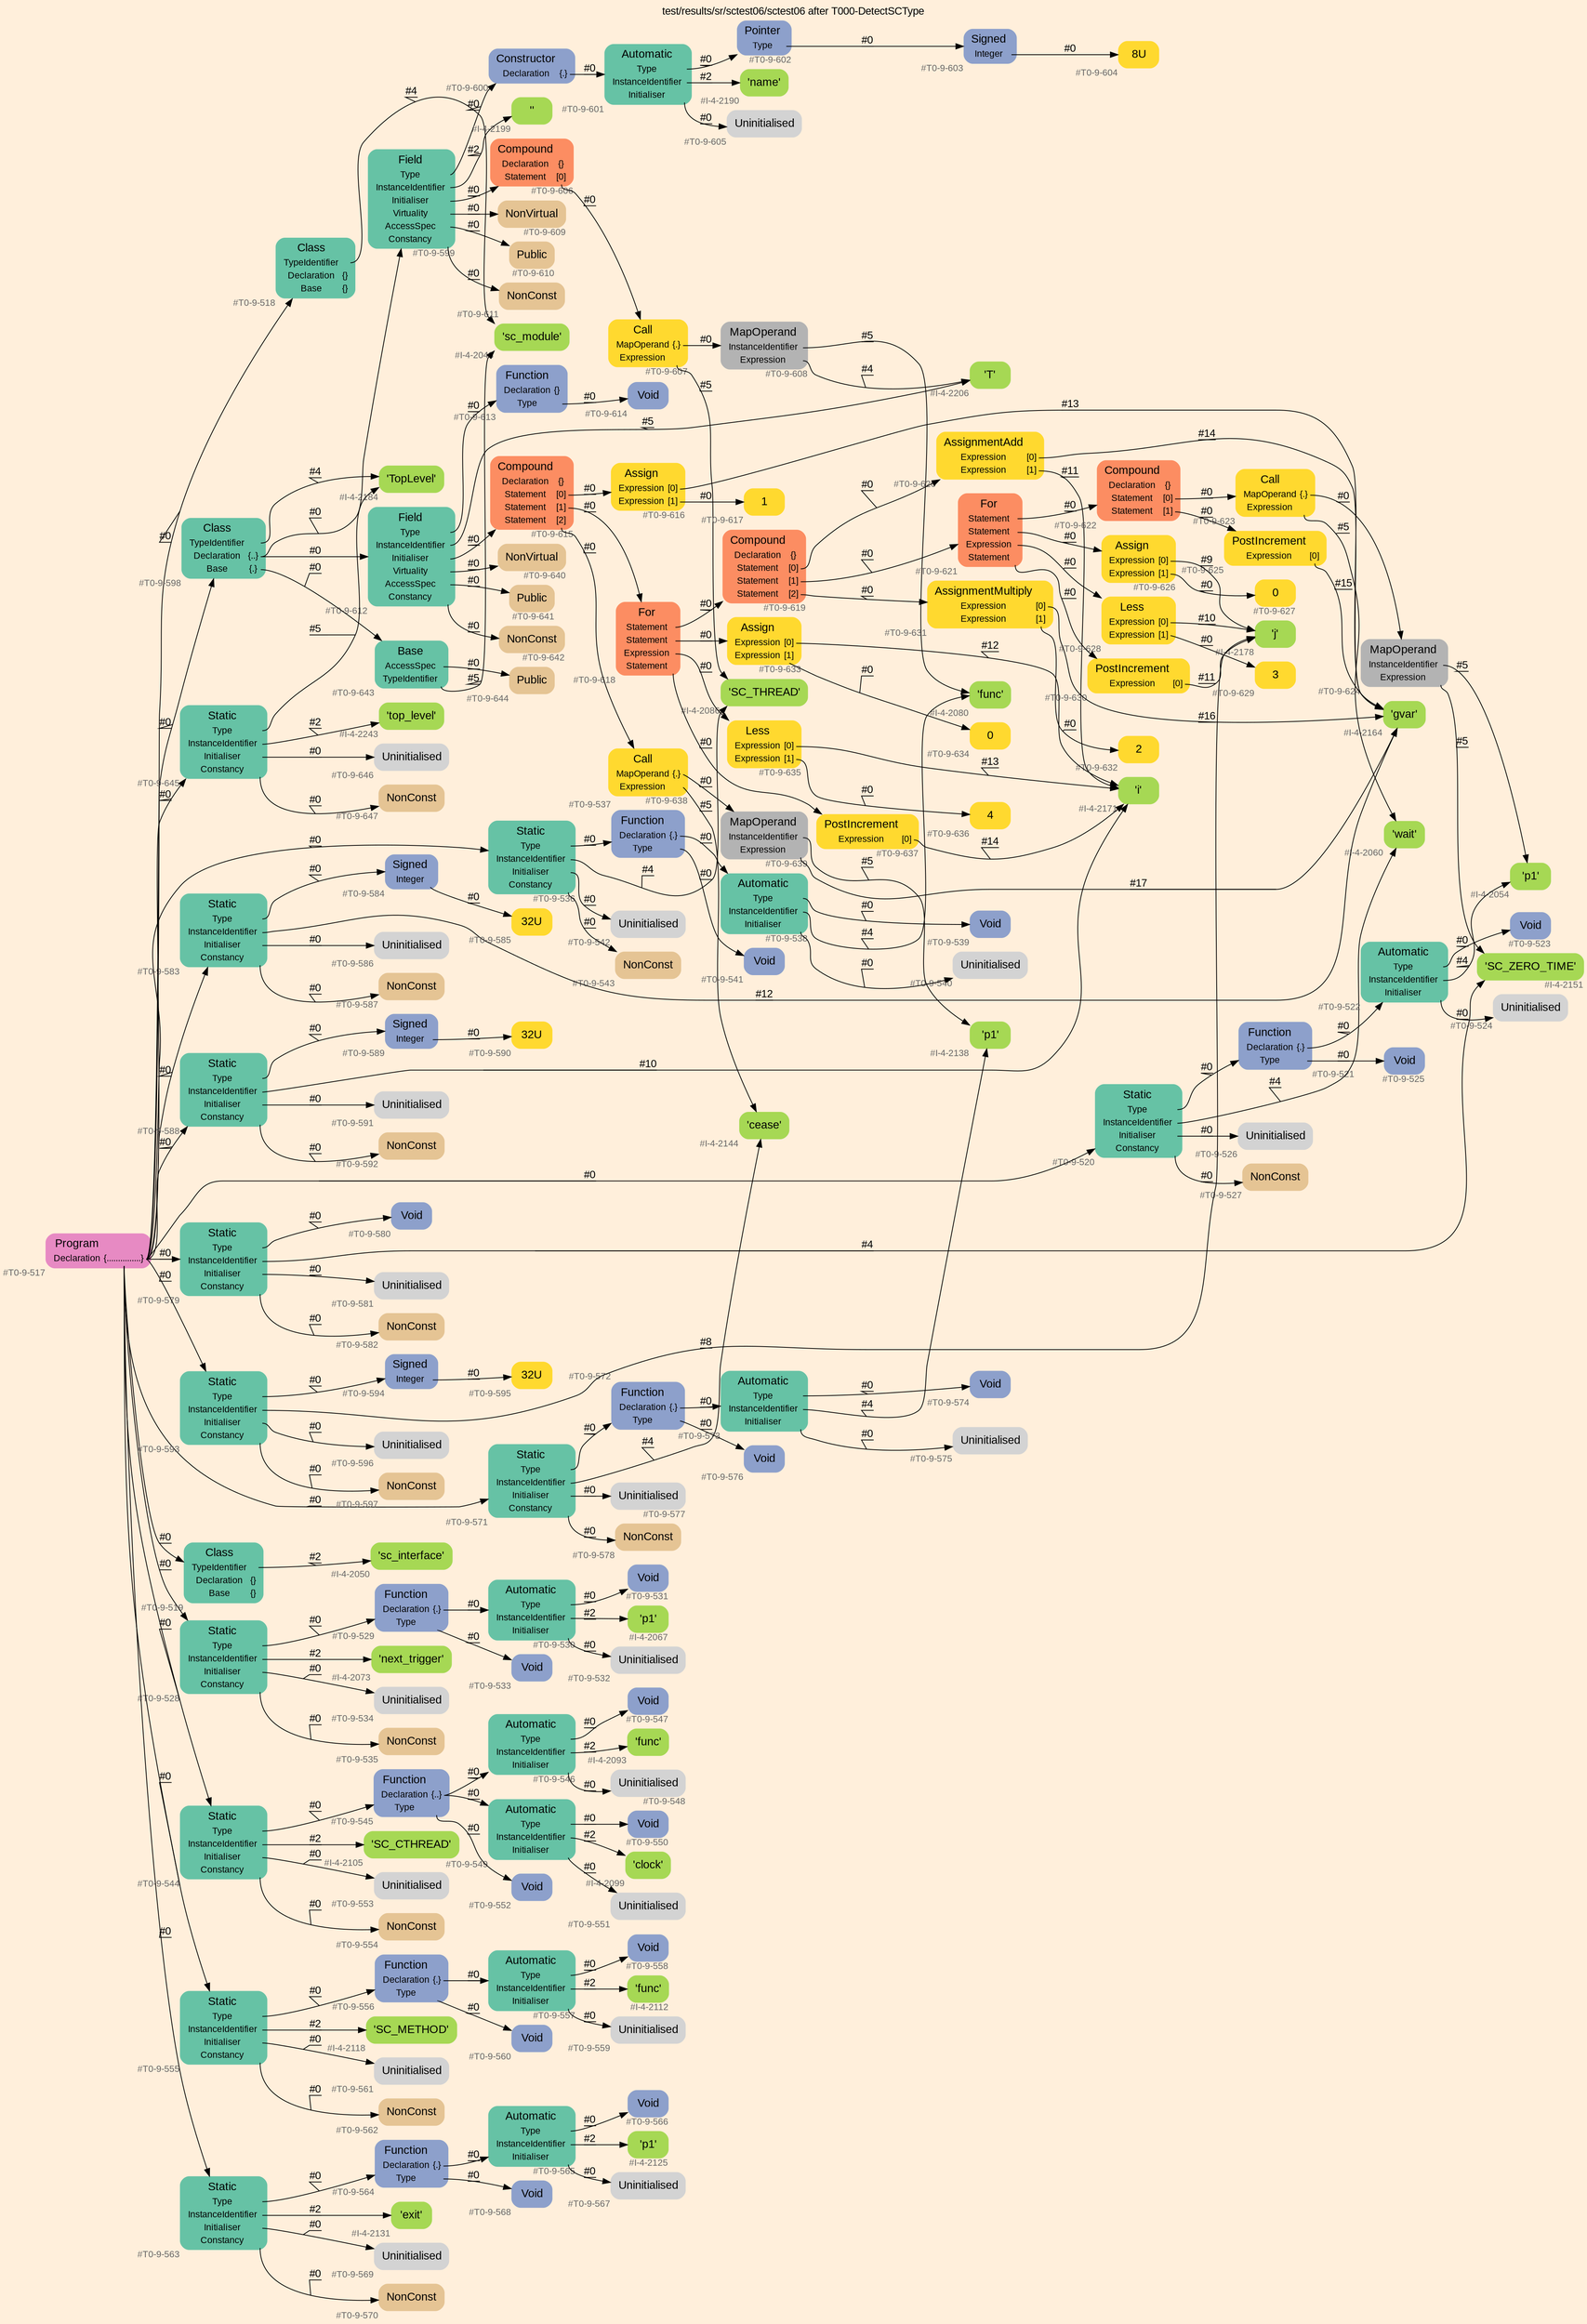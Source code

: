 digraph "test/results/sr/sctest06/sctest06 after T000-DetectSCType" {
label = "test/results/sr/sctest06/sctest06 after T000-DetectSCType"
labelloc = t
graph [
    rankdir = "LR"
    ranksep = 0.3
    bgcolor = antiquewhite1
    color = black
    fontcolor = black
    fontname = "Arial"
];
node [
    fontname = "Arial"
];
edge [
    fontname = "Arial"
];

// -------------------- node figure --------------------
// -------- block #T0-9-517 ----------
"#T0-9-517" [
    fillcolor = "/set28/4"
    xlabel = "#T0-9-517"
    fontsize = "12"
    fontcolor = grey40
    shape = "plaintext"
    label = <<TABLE BORDER="0" CELLBORDER="0" CELLSPACING="0">
     <TR><TD><FONT COLOR="black" POINT-SIZE="15">Program</FONT></TD></TR>
     <TR><TD><FONT COLOR="black" POINT-SIZE="12">Declaration</FONT></TD><TD PORT="port0"><FONT COLOR="black" POINT-SIZE="12">{...............}</FONT></TD></TR>
    </TABLE>>
    style = "rounded,filled"
];

// -------- block #T0-9-518 ----------
"#T0-9-518" [
    fillcolor = "/set28/1"
    xlabel = "#T0-9-518"
    fontsize = "12"
    fontcolor = grey40
    shape = "plaintext"
    label = <<TABLE BORDER="0" CELLBORDER="0" CELLSPACING="0">
     <TR><TD><FONT COLOR="black" POINT-SIZE="15">Class</FONT></TD></TR>
     <TR><TD><FONT COLOR="black" POINT-SIZE="12">TypeIdentifier</FONT></TD><TD PORT="port0"></TD></TR>
     <TR><TD><FONT COLOR="black" POINT-SIZE="12">Declaration</FONT></TD><TD PORT="port1"><FONT COLOR="black" POINT-SIZE="12">{}</FONT></TD></TR>
     <TR><TD><FONT COLOR="black" POINT-SIZE="12">Base</FONT></TD><TD PORT="port2"><FONT COLOR="black" POINT-SIZE="12">{}</FONT></TD></TR>
    </TABLE>>
    style = "rounded,filled"
];

// -------- block #I-4-2048 ----------
"#I-4-2048" [
    fillcolor = "/set28/5"
    xlabel = "#I-4-2048"
    fontsize = "12"
    fontcolor = grey40
    shape = "plaintext"
    label = <<TABLE BORDER="0" CELLBORDER="0" CELLSPACING="0">
     <TR><TD><FONT COLOR="black" POINT-SIZE="15">'sc_module'</FONT></TD></TR>
    </TABLE>>
    style = "rounded,filled"
];

// -------- block #T0-9-519 ----------
"#T0-9-519" [
    fillcolor = "/set28/1"
    xlabel = "#T0-9-519"
    fontsize = "12"
    fontcolor = grey40
    shape = "plaintext"
    label = <<TABLE BORDER="0" CELLBORDER="0" CELLSPACING="0">
     <TR><TD><FONT COLOR="black" POINT-SIZE="15">Class</FONT></TD></TR>
     <TR><TD><FONT COLOR="black" POINT-SIZE="12">TypeIdentifier</FONT></TD><TD PORT="port0"></TD></TR>
     <TR><TD><FONT COLOR="black" POINT-SIZE="12">Declaration</FONT></TD><TD PORT="port1"><FONT COLOR="black" POINT-SIZE="12">{}</FONT></TD></TR>
     <TR><TD><FONT COLOR="black" POINT-SIZE="12">Base</FONT></TD><TD PORT="port2"><FONT COLOR="black" POINT-SIZE="12">{}</FONT></TD></TR>
    </TABLE>>
    style = "rounded,filled"
];

// -------- block #I-4-2050 ----------
"#I-4-2050" [
    fillcolor = "/set28/5"
    xlabel = "#I-4-2050"
    fontsize = "12"
    fontcolor = grey40
    shape = "plaintext"
    label = <<TABLE BORDER="0" CELLBORDER="0" CELLSPACING="0">
     <TR><TD><FONT COLOR="black" POINT-SIZE="15">'sc_interface'</FONT></TD></TR>
    </TABLE>>
    style = "rounded,filled"
];

// -------- block #T0-9-520 ----------
"#T0-9-520" [
    fillcolor = "/set28/1"
    xlabel = "#T0-9-520"
    fontsize = "12"
    fontcolor = grey40
    shape = "plaintext"
    label = <<TABLE BORDER="0" CELLBORDER="0" CELLSPACING="0">
     <TR><TD><FONT COLOR="black" POINT-SIZE="15">Static</FONT></TD></TR>
     <TR><TD><FONT COLOR="black" POINT-SIZE="12">Type</FONT></TD><TD PORT="port0"></TD></TR>
     <TR><TD><FONT COLOR="black" POINT-SIZE="12">InstanceIdentifier</FONT></TD><TD PORT="port1"></TD></TR>
     <TR><TD><FONT COLOR="black" POINT-SIZE="12">Initialiser</FONT></TD><TD PORT="port2"></TD></TR>
     <TR><TD><FONT COLOR="black" POINT-SIZE="12">Constancy</FONT></TD><TD PORT="port3"></TD></TR>
    </TABLE>>
    style = "rounded,filled"
];

// -------- block #T0-9-521 ----------
"#T0-9-521" [
    fillcolor = "/set28/3"
    xlabel = "#T0-9-521"
    fontsize = "12"
    fontcolor = grey40
    shape = "plaintext"
    label = <<TABLE BORDER="0" CELLBORDER="0" CELLSPACING="0">
     <TR><TD><FONT COLOR="black" POINT-SIZE="15">Function</FONT></TD></TR>
     <TR><TD><FONT COLOR="black" POINT-SIZE="12">Declaration</FONT></TD><TD PORT="port0"><FONT COLOR="black" POINT-SIZE="12">{.}</FONT></TD></TR>
     <TR><TD><FONT COLOR="black" POINT-SIZE="12">Type</FONT></TD><TD PORT="port1"></TD></TR>
    </TABLE>>
    style = "rounded,filled"
];

// -------- block #T0-9-522 ----------
"#T0-9-522" [
    fillcolor = "/set28/1"
    xlabel = "#T0-9-522"
    fontsize = "12"
    fontcolor = grey40
    shape = "plaintext"
    label = <<TABLE BORDER="0" CELLBORDER="0" CELLSPACING="0">
     <TR><TD><FONT COLOR="black" POINT-SIZE="15">Automatic</FONT></TD></TR>
     <TR><TD><FONT COLOR="black" POINT-SIZE="12">Type</FONT></TD><TD PORT="port0"></TD></TR>
     <TR><TD><FONT COLOR="black" POINT-SIZE="12">InstanceIdentifier</FONT></TD><TD PORT="port1"></TD></TR>
     <TR><TD><FONT COLOR="black" POINT-SIZE="12">Initialiser</FONT></TD><TD PORT="port2"></TD></TR>
    </TABLE>>
    style = "rounded,filled"
];

// -------- block #T0-9-523 ----------
"#T0-9-523" [
    fillcolor = "/set28/3"
    xlabel = "#T0-9-523"
    fontsize = "12"
    fontcolor = grey40
    shape = "plaintext"
    label = <<TABLE BORDER="0" CELLBORDER="0" CELLSPACING="0">
     <TR><TD><FONT COLOR="black" POINT-SIZE="15">Void</FONT></TD></TR>
    </TABLE>>
    style = "rounded,filled"
];

// -------- block #I-4-2054 ----------
"#I-4-2054" [
    fillcolor = "/set28/5"
    xlabel = "#I-4-2054"
    fontsize = "12"
    fontcolor = grey40
    shape = "plaintext"
    label = <<TABLE BORDER="0" CELLBORDER="0" CELLSPACING="0">
     <TR><TD><FONT COLOR="black" POINT-SIZE="15">'p1'</FONT></TD></TR>
    </TABLE>>
    style = "rounded,filled"
];

// -------- block #T0-9-524 ----------
"#T0-9-524" [
    xlabel = "#T0-9-524"
    fontsize = "12"
    fontcolor = grey40
    shape = "plaintext"
    label = <<TABLE BORDER="0" CELLBORDER="0" CELLSPACING="0">
     <TR><TD><FONT COLOR="black" POINT-SIZE="15">Uninitialised</FONT></TD></TR>
    </TABLE>>
    style = "rounded,filled"
];

// -------- block #T0-9-525 ----------
"#T0-9-525" [
    fillcolor = "/set28/3"
    xlabel = "#T0-9-525"
    fontsize = "12"
    fontcolor = grey40
    shape = "plaintext"
    label = <<TABLE BORDER="0" CELLBORDER="0" CELLSPACING="0">
     <TR><TD><FONT COLOR="black" POINT-SIZE="15">Void</FONT></TD></TR>
    </TABLE>>
    style = "rounded,filled"
];

// -------- block #I-4-2060 ----------
"#I-4-2060" [
    fillcolor = "/set28/5"
    xlabel = "#I-4-2060"
    fontsize = "12"
    fontcolor = grey40
    shape = "plaintext"
    label = <<TABLE BORDER="0" CELLBORDER="0" CELLSPACING="0">
     <TR><TD><FONT COLOR="black" POINT-SIZE="15">'wait'</FONT></TD></TR>
    </TABLE>>
    style = "rounded,filled"
];

// -------- block #T0-9-526 ----------
"#T0-9-526" [
    xlabel = "#T0-9-526"
    fontsize = "12"
    fontcolor = grey40
    shape = "plaintext"
    label = <<TABLE BORDER="0" CELLBORDER="0" CELLSPACING="0">
     <TR><TD><FONT COLOR="black" POINT-SIZE="15">Uninitialised</FONT></TD></TR>
    </TABLE>>
    style = "rounded,filled"
];

// -------- block #T0-9-527 ----------
"#T0-9-527" [
    fillcolor = "/set28/7"
    xlabel = "#T0-9-527"
    fontsize = "12"
    fontcolor = grey40
    shape = "plaintext"
    label = <<TABLE BORDER="0" CELLBORDER="0" CELLSPACING="0">
     <TR><TD><FONT COLOR="black" POINT-SIZE="15">NonConst</FONT></TD></TR>
    </TABLE>>
    style = "rounded,filled"
];

// -------- block #T0-9-528 ----------
"#T0-9-528" [
    fillcolor = "/set28/1"
    xlabel = "#T0-9-528"
    fontsize = "12"
    fontcolor = grey40
    shape = "plaintext"
    label = <<TABLE BORDER="0" CELLBORDER="0" CELLSPACING="0">
     <TR><TD><FONT COLOR="black" POINT-SIZE="15">Static</FONT></TD></TR>
     <TR><TD><FONT COLOR="black" POINT-SIZE="12">Type</FONT></TD><TD PORT="port0"></TD></TR>
     <TR><TD><FONT COLOR="black" POINT-SIZE="12">InstanceIdentifier</FONT></TD><TD PORT="port1"></TD></TR>
     <TR><TD><FONT COLOR="black" POINT-SIZE="12">Initialiser</FONT></TD><TD PORT="port2"></TD></TR>
     <TR><TD><FONT COLOR="black" POINT-SIZE="12">Constancy</FONT></TD><TD PORT="port3"></TD></TR>
    </TABLE>>
    style = "rounded,filled"
];

// -------- block #T0-9-529 ----------
"#T0-9-529" [
    fillcolor = "/set28/3"
    xlabel = "#T0-9-529"
    fontsize = "12"
    fontcolor = grey40
    shape = "plaintext"
    label = <<TABLE BORDER="0" CELLBORDER="0" CELLSPACING="0">
     <TR><TD><FONT COLOR="black" POINT-SIZE="15">Function</FONT></TD></TR>
     <TR><TD><FONT COLOR="black" POINT-SIZE="12">Declaration</FONT></TD><TD PORT="port0"><FONT COLOR="black" POINT-SIZE="12">{.}</FONT></TD></TR>
     <TR><TD><FONT COLOR="black" POINT-SIZE="12">Type</FONT></TD><TD PORT="port1"></TD></TR>
    </TABLE>>
    style = "rounded,filled"
];

// -------- block #T0-9-530 ----------
"#T0-9-530" [
    fillcolor = "/set28/1"
    xlabel = "#T0-9-530"
    fontsize = "12"
    fontcolor = grey40
    shape = "plaintext"
    label = <<TABLE BORDER="0" CELLBORDER="0" CELLSPACING="0">
     <TR><TD><FONT COLOR="black" POINT-SIZE="15">Automatic</FONT></TD></TR>
     <TR><TD><FONT COLOR="black" POINT-SIZE="12">Type</FONT></TD><TD PORT="port0"></TD></TR>
     <TR><TD><FONT COLOR="black" POINT-SIZE="12">InstanceIdentifier</FONT></TD><TD PORT="port1"></TD></TR>
     <TR><TD><FONT COLOR="black" POINT-SIZE="12">Initialiser</FONT></TD><TD PORT="port2"></TD></TR>
    </TABLE>>
    style = "rounded,filled"
];

// -------- block #T0-9-531 ----------
"#T0-9-531" [
    fillcolor = "/set28/3"
    xlabel = "#T0-9-531"
    fontsize = "12"
    fontcolor = grey40
    shape = "plaintext"
    label = <<TABLE BORDER="0" CELLBORDER="0" CELLSPACING="0">
     <TR><TD><FONT COLOR="black" POINT-SIZE="15">Void</FONT></TD></TR>
    </TABLE>>
    style = "rounded,filled"
];

// -------- block #I-4-2067 ----------
"#I-4-2067" [
    fillcolor = "/set28/5"
    xlabel = "#I-4-2067"
    fontsize = "12"
    fontcolor = grey40
    shape = "plaintext"
    label = <<TABLE BORDER="0" CELLBORDER="0" CELLSPACING="0">
     <TR><TD><FONT COLOR="black" POINT-SIZE="15">'p1'</FONT></TD></TR>
    </TABLE>>
    style = "rounded,filled"
];

// -------- block #T0-9-532 ----------
"#T0-9-532" [
    xlabel = "#T0-9-532"
    fontsize = "12"
    fontcolor = grey40
    shape = "plaintext"
    label = <<TABLE BORDER="0" CELLBORDER="0" CELLSPACING="0">
     <TR><TD><FONT COLOR="black" POINT-SIZE="15">Uninitialised</FONT></TD></TR>
    </TABLE>>
    style = "rounded,filled"
];

// -------- block #T0-9-533 ----------
"#T0-9-533" [
    fillcolor = "/set28/3"
    xlabel = "#T0-9-533"
    fontsize = "12"
    fontcolor = grey40
    shape = "plaintext"
    label = <<TABLE BORDER="0" CELLBORDER="0" CELLSPACING="0">
     <TR><TD><FONT COLOR="black" POINT-SIZE="15">Void</FONT></TD></TR>
    </TABLE>>
    style = "rounded,filled"
];

// -------- block #I-4-2073 ----------
"#I-4-2073" [
    fillcolor = "/set28/5"
    xlabel = "#I-4-2073"
    fontsize = "12"
    fontcolor = grey40
    shape = "plaintext"
    label = <<TABLE BORDER="0" CELLBORDER="0" CELLSPACING="0">
     <TR><TD><FONT COLOR="black" POINT-SIZE="15">'next_trigger'</FONT></TD></TR>
    </TABLE>>
    style = "rounded,filled"
];

// -------- block #T0-9-534 ----------
"#T0-9-534" [
    xlabel = "#T0-9-534"
    fontsize = "12"
    fontcolor = grey40
    shape = "plaintext"
    label = <<TABLE BORDER="0" CELLBORDER="0" CELLSPACING="0">
     <TR><TD><FONT COLOR="black" POINT-SIZE="15">Uninitialised</FONT></TD></TR>
    </TABLE>>
    style = "rounded,filled"
];

// -------- block #T0-9-535 ----------
"#T0-9-535" [
    fillcolor = "/set28/7"
    xlabel = "#T0-9-535"
    fontsize = "12"
    fontcolor = grey40
    shape = "plaintext"
    label = <<TABLE BORDER="0" CELLBORDER="0" CELLSPACING="0">
     <TR><TD><FONT COLOR="black" POINT-SIZE="15">NonConst</FONT></TD></TR>
    </TABLE>>
    style = "rounded,filled"
];

// -------- block #T0-9-536 ----------
"#T0-9-536" [
    fillcolor = "/set28/1"
    xlabel = "#T0-9-536"
    fontsize = "12"
    fontcolor = grey40
    shape = "plaintext"
    label = <<TABLE BORDER="0" CELLBORDER="0" CELLSPACING="0">
     <TR><TD><FONT COLOR="black" POINT-SIZE="15">Static</FONT></TD></TR>
     <TR><TD><FONT COLOR="black" POINT-SIZE="12">Type</FONT></TD><TD PORT="port0"></TD></TR>
     <TR><TD><FONT COLOR="black" POINT-SIZE="12">InstanceIdentifier</FONT></TD><TD PORT="port1"></TD></TR>
     <TR><TD><FONT COLOR="black" POINT-SIZE="12">Initialiser</FONT></TD><TD PORT="port2"></TD></TR>
     <TR><TD><FONT COLOR="black" POINT-SIZE="12">Constancy</FONT></TD><TD PORT="port3"></TD></TR>
    </TABLE>>
    style = "rounded,filled"
];

// -------- block #T0-9-537 ----------
"#T0-9-537" [
    fillcolor = "/set28/3"
    xlabel = "#T0-9-537"
    fontsize = "12"
    fontcolor = grey40
    shape = "plaintext"
    label = <<TABLE BORDER="0" CELLBORDER="0" CELLSPACING="0">
     <TR><TD><FONT COLOR="black" POINT-SIZE="15">Function</FONT></TD></TR>
     <TR><TD><FONT COLOR="black" POINT-SIZE="12">Declaration</FONT></TD><TD PORT="port0"><FONT COLOR="black" POINT-SIZE="12">{.}</FONT></TD></TR>
     <TR><TD><FONT COLOR="black" POINT-SIZE="12">Type</FONT></TD><TD PORT="port1"></TD></TR>
    </TABLE>>
    style = "rounded,filled"
];

// -------- block #T0-9-538 ----------
"#T0-9-538" [
    fillcolor = "/set28/1"
    xlabel = "#T0-9-538"
    fontsize = "12"
    fontcolor = grey40
    shape = "plaintext"
    label = <<TABLE BORDER="0" CELLBORDER="0" CELLSPACING="0">
     <TR><TD><FONT COLOR="black" POINT-SIZE="15">Automatic</FONT></TD></TR>
     <TR><TD><FONT COLOR="black" POINT-SIZE="12">Type</FONT></TD><TD PORT="port0"></TD></TR>
     <TR><TD><FONT COLOR="black" POINT-SIZE="12">InstanceIdentifier</FONT></TD><TD PORT="port1"></TD></TR>
     <TR><TD><FONT COLOR="black" POINT-SIZE="12">Initialiser</FONT></TD><TD PORT="port2"></TD></TR>
    </TABLE>>
    style = "rounded,filled"
];

// -------- block #T0-9-539 ----------
"#T0-9-539" [
    fillcolor = "/set28/3"
    xlabel = "#T0-9-539"
    fontsize = "12"
    fontcolor = grey40
    shape = "plaintext"
    label = <<TABLE BORDER="0" CELLBORDER="0" CELLSPACING="0">
     <TR><TD><FONT COLOR="black" POINT-SIZE="15">Void</FONT></TD></TR>
    </TABLE>>
    style = "rounded,filled"
];

// -------- block #I-4-2080 ----------
"#I-4-2080" [
    fillcolor = "/set28/5"
    xlabel = "#I-4-2080"
    fontsize = "12"
    fontcolor = grey40
    shape = "plaintext"
    label = <<TABLE BORDER="0" CELLBORDER="0" CELLSPACING="0">
     <TR><TD><FONT COLOR="black" POINT-SIZE="15">'func'</FONT></TD></TR>
    </TABLE>>
    style = "rounded,filled"
];

// -------- block #T0-9-540 ----------
"#T0-9-540" [
    xlabel = "#T0-9-540"
    fontsize = "12"
    fontcolor = grey40
    shape = "plaintext"
    label = <<TABLE BORDER="0" CELLBORDER="0" CELLSPACING="0">
     <TR><TD><FONT COLOR="black" POINT-SIZE="15">Uninitialised</FONT></TD></TR>
    </TABLE>>
    style = "rounded,filled"
];

// -------- block #T0-9-541 ----------
"#T0-9-541" [
    fillcolor = "/set28/3"
    xlabel = "#T0-9-541"
    fontsize = "12"
    fontcolor = grey40
    shape = "plaintext"
    label = <<TABLE BORDER="0" CELLBORDER="0" CELLSPACING="0">
     <TR><TD><FONT COLOR="black" POINT-SIZE="15">Void</FONT></TD></TR>
    </TABLE>>
    style = "rounded,filled"
];

// -------- block #I-4-2086 ----------
"#I-4-2086" [
    fillcolor = "/set28/5"
    xlabel = "#I-4-2086"
    fontsize = "12"
    fontcolor = grey40
    shape = "plaintext"
    label = <<TABLE BORDER="0" CELLBORDER="0" CELLSPACING="0">
     <TR><TD><FONT COLOR="black" POINT-SIZE="15">'SC_THREAD'</FONT></TD></TR>
    </TABLE>>
    style = "rounded,filled"
];

// -------- block #T0-9-542 ----------
"#T0-9-542" [
    xlabel = "#T0-9-542"
    fontsize = "12"
    fontcolor = grey40
    shape = "plaintext"
    label = <<TABLE BORDER="0" CELLBORDER="0" CELLSPACING="0">
     <TR><TD><FONT COLOR="black" POINT-SIZE="15">Uninitialised</FONT></TD></TR>
    </TABLE>>
    style = "rounded,filled"
];

// -------- block #T0-9-543 ----------
"#T0-9-543" [
    fillcolor = "/set28/7"
    xlabel = "#T0-9-543"
    fontsize = "12"
    fontcolor = grey40
    shape = "plaintext"
    label = <<TABLE BORDER="0" CELLBORDER="0" CELLSPACING="0">
     <TR><TD><FONT COLOR="black" POINT-SIZE="15">NonConst</FONT></TD></TR>
    </TABLE>>
    style = "rounded,filled"
];

// -------- block #T0-9-544 ----------
"#T0-9-544" [
    fillcolor = "/set28/1"
    xlabel = "#T0-9-544"
    fontsize = "12"
    fontcolor = grey40
    shape = "plaintext"
    label = <<TABLE BORDER="0" CELLBORDER="0" CELLSPACING="0">
     <TR><TD><FONT COLOR="black" POINT-SIZE="15">Static</FONT></TD></TR>
     <TR><TD><FONT COLOR="black" POINT-SIZE="12">Type</FONT></TD><TD PORT="port0"></TD></TR>
     <TR><TD><FONT COLOR="black" POINT-SIZE="12">InstanceIdentifier</FONT></TD><TD PORT="port1"></TD></TR>
     <TR><TD><FONT COLOR="black" POINT-SIZE="12">Initialiser</FONT></TD><TD PORT="port2"></TD></TR>
     <TR><TD><FONT COLOR="black" POINT-SIZE="12">Constancy</FONT></TD><TD PORT="port3"></TD></TR>
    </TABLE>>
    style = "rounded,filled"
];

// -------- block #T0-9-545 ----------
"#T0-9-545" [
    fillcolor = "/set28/3"
    xlabel = "#T0-9-545"
    fontsize = "12"
    fontcolor = grey40
    shape = "plaintext"
    label = <<TABLE BORDER="0" CELLBORDER="0" CELLSPACING="0">
     <TR><TD><FONT COLOR="black" POINT-SIZE="15">Function</FONT></TD></TR>
     <TR><TD><FONT COLOR="black" POINT-SIZE="12">Declaration</FONT></TD><TD PORT="port0"><FONT COLOR="black" POINT-SIZE="12">{..}</FONT></TD></TR>
     <TR><TD><FONT COLOR="black" POINT-SIZE="12">Type</FONT></TD><TD PORT="port1"></TD></TR>
    </TABLE>>
    style = "rounded,filled"
];

// -------- block #T0-9-546 ----------
"#T0-9-546" [
    fillcolor = "/set28/1"
    xlabel = "#T0-9-546"
    fontsize = "12"
    fontcolor = grey40
    shape = "plaintext"
    label = <<TABLE BORDER="0" CELLBORDER="0" CELLSPACING="0">
     <TR><TD><FONT COLOR="black" POINT-SIZE="15">Automatic</FONT></TD></TR>
     <TR><TD><FONT COLOR="black" POINT-SIZE="12">Type</FONT></TD><TD PORT="port0"></TD></TR>
     <TR><TD><FONT COLOR="black" POINT-SIZE="12">InstanceIdentifier</FONT></TD><TD PORT="port1"></TD></TR>
     <TR><TD><FONT COLOR="black" POINT-SIZE="12">Initialiser</FONT></TD><TD PORT="port2"></TD></TR>
    </TABLE>>
    style = "rounded,filled"
];

// -------- block #T0-9-547 ----------
"#T0-9-547" [
    fillcolor = "/set28/3"
    xlabel = "#T0-9-547"
    fontsize = "12"
    fontcolor = grey40
    shape = "plaintext"
    label = <<TABLE BORDER="0" CELLBORDER="0" CELLSPACING="0">
     <TR><TD><FONT COLOR="black" POINT-SIZE="15">Void</FONT></TD></TR>
    </TABLE>>
    style = "rounded,filled"
];

// -------- block #I-4-2093 ----------
"#I-4-2093" [
    fillcolor = "/set28/5"
    xlabel = "#I-4-2093"
    fontsize = "12"
    fontcolor = grey40
    shape = "plaintext"
    label = <<TABLE BORDER="0" CELLBORDER="0" CELLSPACING="0">
     <TR><TD><FONT COLOR="black" POINT-SIZE="15">'func'</FONT></TD></TR>
    </TABLE>>
    style = "rounded,filled"
];

// -------- block #T0-9-548 ----------
"#T0-9-548" [
    xlabel = "#T0-9-548"
    fontsize = "12"
    fontcolor = grey40
    shape = "plaintext"
    label = <<TABLE BORDER="0" CELLBORDER="0" CELLSPACING="0">
     <TR><TD><FONT COLOR="black" POINT-SIZE="15">Uninitialised</FONT></TD></TR>
    </TABLE>>
    style = "rounded,filled"
];

// -------- block #T0-9-549 ----------
"#T0-9-549" [
    fillcolor = "/set28/1"
    xlabel = "#T0-9-549"
    fontsize = "12"
    fontcolor = grey40
    shape = "plaintext"
    label = <<TABLE BORDER="0" CELLBORDER="0" CELLSPACING="0">
     <TR><TD><FONT COLOR="black" POINT-SIZE="15">Automatic</FONT></TD></TR>
     <TR><TD><FONT COLOR="black" POINT-SIZE="12">Type</FONT></TD><TD PORT="port0"></TD></TR>
     <TR><TD><FONT COLOR="black" POINT-SIZE="12">InstanceIdentifier</FONT></TD><TD PORT="port1"></TD></TR>
     <TR><TD><FONT COLOR="black" POINT-SIZE="12">Initialiser</FONT></TD><TD PORT="port2"></TD></TR>
    </TABLE>>
    style = "rounded,filled"
];

// -------- block #T0-9-550 ----------
"#T0-9-550" [
    fillcolor = "/set28/3"
    xlabel = "#T0-9-550"
    fontsize = "12"
    fontcolor = grey40
    shape = "plaintext"
    label = <<TABLE BORDER="0" CELLBORDER="0" CELLSPACING="0">
     <TR><TD><FONT COLOR="black" POINT-SIZE="15">Void</FONT></TD></TR>
    </TABLE>>
    style = "rounded,filled"
];

// -------- block #I-4-2099 ----------
"#I-4-2099" [
    fillcolor = "/set28/5"
    xlabel = "#I-4-2099"
    fontsize = "12"
    fontcolor = grey40
    shape = "plaintext"
    label = <<TABLE BORDER="0" CELLBORDER="0" CELLSPACING="0">
     <TR><TD><FONT COLOR="black" POINT-SIZE="15">'clock'</FONT></TD></TR>
    </TABLE>>
    style = "rounded,filled"
];

// -------- block #T0-9-551 ----------
"#T0-9-551" [
    xlabel = "#T0-9-551"
    fontsize = "12"
    fontcolor = grey40
    shape = "plaintext"
    label = <<TABLE BORDER="0" CELLBORDER="0" CELLSPACING="0">
     <TR><TD><FONT COLOR="black" POINT-SIZE="15">Uninitialised</FONT></TD></TR>
    </TABLE>>
    style = "rounded,filled"
];

// -------- block #T0-9-552 ----------
"#T0-9-552" [
    fillcolor = "/set28/3"
    xlabel = "#T0-9-552"
    fontsize = "12"
    fontcolor = grey40
    shape = "plaintext"
    label = <<TABLE BORDER="0" CELLBORDER="0" CELLSPACING="0">
     <TR><TD><FONT COLOR="black" POINT-SIZE="15">Void</FONT></TD></TR>
    </TABLE>>
    style = "rounded,filled"
];

// -------- block #I-4-2105 ----------
"#I-4-2105" [
    fillcolor = "/set28/5"
    xlabel = "#I-4-2105"
    fontsize = "12"
    fontcolor = grey40
    shape = "plaintext"
    label = <<TABLE BORDER="0" CELLBORDER="0" CELLSPACING="0">
     <TR><TD><FONT COLOR="black" POINT-SIZE="15">'SC_CTHREAD'</FONT></TD></TR>
    </TABLE>>
    style = "rounded,filled"
];

// -------- block #T0-9-553 ----------
"#T0-9-553" [
    xlabel = "#T0-9-553"
    fontsize = "12"
    fontcolor = grey40
    shape = "plaintext"
    label = <<TABLE BORDER="0" CELLBORDER="0" CELLSPACING="0">
     <TR><TD><FONT COLOR="black" POINT-SIZE="15">Uninitialised</FONT></TD></TR>
    </TABLE>>
    style = "rounded,filled"
];

// -------- block #T0-9-554 ----------
"#T0-9-554" [
    fillcolor = "/set28/7"
    xlabel = "#T0-9-554"
    fontsize = "12"
    fontcolor = grey40
    shape = "plaintext"
    label = <<TABLE BORDER="0" CELLBORDER="0" CELLSPACING="0">
     <TR><TD><FONT COLOR="black" POINT-SIZE="15">NonConst</FONT></TD></TR>
    </TABLE>>
    style = "rounded,filled"
];

// -------- block #T0-9-555 ----------
"#T0-9-555" [
    fillcolor = "/set28/1"
    xlabel = "#T0-9-555"
    fontsize = "12"
    fontcolor = grey40
    shape = "plaintext"
    label = <<TABLE BORDER="0" CELLBORDER="0" CELLSPACING="0">
     <TR><TD><FONT COLOR="black" POINT-SIZE="15">Static</FONT></TD></TR>
     <TR><TD><FONT COLOR="black" POINT-SIZE="12">Type</FONT></TD><TD PORT="port0"></TD></TR>
     <TR><TD><FONT COLOR="black" POINT-SIZE="12">InstanceIdentifier</FONT></TD><TD PORT="port1"></TD></TR>
     <TR><TD><FONT COLOR="black" POINT-SIZE="12">Initialiser</FONT></TD><TD PORT="port2"></TD></TR>
     <TR><TD><FONT COLOR="black" POINT-SIZE="12">Constancy</FONT></TD><TD PORT="port3"></TD></TR>
    </TABLE>>
    style = "rounded,filled"
];

// -------- block #T0-9-556 ----------
"#T0-9-556" [
    fillcolor = "/set28/3"
    xlabel = "#T0-9-556"
    fontsize = "12"
    fontcolor = grey40
    shape = "plaintext"
    label = <<TABLE BORDER="0" CELLBORDER="0" CELLSPACING="0">
     <TR><TD><FONT COLOR="black" POINT-SIZE="15">Function</FONT></TD></TR>
     <TR><TD><FONT COLOR="black" POINT-SIZE="12">Declaration</FONT></TD><TD PORT="port0"><FONT COLOR="black" POINT-SIZE="12">{.}</FONT></TD></TR>
     <TR><TD><FONT COLOR="black" POINT-SIZE="12">Type</FONT></TD><TD PORT="port1"></TD></TR>
    </TABLE>>
    style = "rounded,filled"
];

// -------- block #T0-9-557 ----------
"#T0-9-557" [
    fillcolor = "/set28/1"
    xlabel = "#T0-9-557"
    fontsize = "12"
    fontcolor = grey40
    shape = "plaintext"
    label = <<TABLE BORDER="0" CELLBORDER="0" CELLSPACING="0">
     <TR><TD><FONT COLOR="black" POINT-SIZE="15">Automatic</FONT></TD></TR>
     <TR><TD><FONT COLOR="black" POINT-SIZE="12">Type</FONT></TD><TD PORT="port0"></TD></TR>
     <TR><TD><FONT COLOR="black" POINT-SIZE="12">InstanceIdentifier</FONT></TD><TD PORT="port1"></TD></TR>
     <TR><TD><FONT COLOR="black" POINT-SIZE="12">Initialiser</FONT></TD><TD PORT="port2"></TD></TR>
    </TABLE>>
    style = "rounded,filled"
];

// -------- block #T0-9-558 ----------
"#T0-9-558" [
    fillcolor = "/set28/3"
    xlabel = "#T0-9-558"
    fontsize = "12"
    fontcolor = grey40
    shape = "plaintext"
    label = <<TABLE BORDER="0" CELLBORDER="0" CELLSPACING="0">
     <TR><TD><FONT COLOR="black" POINT-SIZE="15">Void</FONT></TD></TR>
    </TABLE>>
    style = "rounded,filled"
];

// -------- block #I-4-2112 ----------
"#I-4-2112" [
    fillcolor = "/set28/5"
    xlabel = "#I-4-2112"
    fontsize = "12"
    fontcolor = grey40
    shape = "plaintext"
    label = <<TABLE BORDER="0" CELLBORDER="0" CELLSPACING="0">
     <TR><TD><FONT COLOR="black" POINT-SIZE="15">'func'</FONT></TD></TR>
    </TABLE>>
    style = "rounded,filled"
];

// -------- block #T0-9-559 ----------
"#T0-9-559" [
    xlabel = "#T0-9-559"
    fontsize = "12"
    fontcolor = grey40
    shape = "plaintext"
    label = <<TABLE BORDER="0" CELLBORDER="0" CELLSPACING="0">
     <TR><TD><FONT COLOR="black" POINT-SIZE="15">Uninitialised</FONT></TD></TR>
    </TABLE>>
    style = "rounded,filled"
];

// -------- block #T0-9-560 ----------
"#T0-9-560" [
    fillcolor = "/set28/3"
    xlabel = "#T0-9-560"
    fontsize = "12"
    fontcolor = grey40
    shape = "plaintext"
    label = <<TABLE BORDER="0" CELLBORDER="0" CELLSPACING="0">
     <TR><TD><FONT COLOR="black" POINT-SIZE="15">Void</FONT></TD></TR>
    </TABLE>>
    style = "rounded,filled"
];

// -------- block #I-4-2118 ----------
"#I-4-2118" [
    fillcolor = "/set28/5"
    xlabel = "#I-4-2118"
    fontsize = "12"
    fontcolor = grey40
    shape = "plaintext"
    label = <<TABLE BORDER="0" CELLBORDER="0" CELLSPACING="0">
     <TR><TD><FONT COLOR="black" POINT-SIZE="15">'SC_METHOD'</FONT></TD></TR>
    </TABLE>>
    style = "rounded,filled"
];

// -------- block #T0-9-561 ----------
"#T0-9-561" [
    xlabel = "#T0-9-561"
    fontsize = "12"
    fontcolor = grey40
    shape = "plaintext"
    label = <<TABLE BORDER="0" CELLBORDER="0" CELLSPACING="0">
     <TR><TD><FONT COLOR="black" POINT-SIZE="15">Uninitialised</FONT></TD></TR>
    </TABLE>>
    style = "rounded,filled"
];

// -------- block #T0-9-562 ----------
"#T0-9-562" [
    fillcolor = "/set28/7"
    xlabel = "#T0-9-562"
    fontsize = "12"
    fontcolor = grey40
    shape = "plaintext"
    label = <<TABLE BORDER="0" CELLBORDER="0" CELLSPACING="0">
     <TR><TD><FONT COLOR="black" POINT-SIZE="15">NonConst</FONT></TD></TR>
    </TABLE>>
    style = "rounded,filled"
];

// -------- block #T0-9-563 ----------
"#T0-9-563" [
    fillcolor = "/set28/1"
    xlabel = "#T0-9-563"
    fontsize = "12"
    fontcolor = grey40
    shape = "plaintext"
    label = <<TABLE BORDER="0" CELLBORDER="0" CELLSPACING="0">
     <TR><TD><FONT COLOR="black" POINT-SIZE="15">Static</FONT></TD></TR>
     <TR><TD><FONT COLOR="black" POINT-SIZE="12">Type</FONT></TD><TD PORT="port0"></TD></TR>
     <TR><TD><FONT COLOR="black" POINT-SIZE="12">InstanceIdentifier</FONT></TD><TD PORT="port1"></TD></TR>
     <TR><TD><FONT COLOR="black" POINT-SIZE="12">Initialiser</FONT></TD><TD PORT="port2"></TD></TR>
     <TR><TD><FONT COLOR="black" POINT-SIZE="12">Constancy</FONT></TD><TD PORT="port3"></TD></TR>
    </TABLE>>
    style = "rounded,filled"
];

// -------- block #T0-9-564 ----------
"#T0-9-564" [
    fillcolor = "/set28/3"
    xlabel = "#T0-9-564"
    fontsize = "12"
    fontcolor = grey40
    shape = "plaintext"
    label = <<TABLE BORDER="0" CELLBORDER="0" CELLSPACING="0">
     <TR><TD><FONT COLOR="black" POINT-SIZE="15">Function</FONT></TD></TR>
     <TR><TD><FONT COLOR="black" POINT-SIZE="12">Declaration</FONT></TD><TD PORT="port0"><FONT COLOR="black" POINT-SIZE="12">{.}</FONT></TD></TR>
     <TR><TD><FONT COLOR="black" POINT-SIZE="12">Type</FONT></TD><TD PORT="port1"></TD></TR>
    </TABLE>>
    style = "rounded,filled"
];

// -------- block #T0-9-565 ----------
"#T0-9-565" [
    fillcolor = "/set28/1"
    xlabel = "#T0-9-565"
    fontsize = "12"
    fontcolor = grey40
    shape = "plaintext"
    label = <<TABLE BORDER="0" CELLBORDER="0" CELLSPACING="0">
     <TR><TD><FONT COLOR="black" POINT-SIZE="15">Automatic</FONT></TD></TR>
     <TR><TD><FONT COLOR="black" POINT-SIZE="12">Type</FONT></TD><TD PORT="port0"></TD></TR>
     <TR><TD><FONT COLOR="black" POINT-SIZE="12">InstanceIdentifier</FONT></TD><TD PORT="port1"></TD></TR>
     <TR><TD><FONT COLOR="black" POINT-SIZE="12">Initialiser</FONT></TD><TD PORT="port2"></TD></TR>
    </TABLE>>
    style = "rounded,filled"
];

// -------- block #T0-9-566 ----------
"#T0-9-566" [
    fillcolor = "/set28/3"
    xlabel = "#T0-9-566"
    fontsize = "12"
    fontcolor = grey40
    shape = "plaintext"
    label = <<TABLE BORDER="0" CELLBORDER="0" CELLSPACING="0">
     <TR><TD><FONT COLOR="black" POINT-SIZE="15">Void</FONT></TD></TR>
    </TABLE>>
    style = "rounded,filled"
];

// -------- block #I-4-2125 ----------
"#I-4-2125" [
    fillcolor = "/set28/5"
    xlabel = "#I-4-2125"
    fontsize = "12"
    fontcolor = grey40
    shape = "plaintext"
    label = <<TABLE BORDER="0" CELLBORDER="0" CELLSPACING="0">
     <TR><TD><FONT COLOR="black" POINT-SIZE="15">'p1'</FONT></TD></TR>
    </TABLE>>
    style = "rounded,filled"
];

// -------- block #T0-9-567 ----------
"#T0-9-567" [
    xlabel = "#T0-9-567"
    fontsize = "12"
    fontcolor = grey40
    shape = "plaintext"
    label = <<TABLE BORDER="0" CELLBORDER="0" CELLSPACING="0">
     <TR><TD><FONT COLOR="black" POINT-SIZE="15">Uninitialised</FONT></TD></TR>
    </TABLE>>
    style = "rounded,filled"
];

// -------- block #T0-9-568 ----------
"#T0-9-568" [
    fillcolor = "/set28/3"
    xlabel = "#T0-9-568"
    fontsize = "12"
    fontcolor = grey40
    shape = "plaintext"
    label = <<TABLE BORDER="0" CELLBORDER="0" CELLSPACING="0">
     <TR><TD><FONT COLOR="black" POINT-SIZE="15">Void</FONT></TD></TR>
    </TABLE>>
    style = "rounded,filled"
];

// -------- block #I-4-2131 ----------
"#I-4-2131" [
    fillcolor = "/set28/5"
    xlabel = "#I-4-2131"
    fontsize = "12"
    fontcolor = grey40
    shape = "plaintext"
    label = <<TABLE BORDER="0" CELLBORDER="0" CELLSPACING="0">
     <TR><TD><FONT COLOR="black" POINT-SIZE="15">'exit'</FONT></TD></TR>
    </TABLE>>
    style = "rounded,filled"
];

// -------- block #T0-9-569 ----------
"#T0-9-569" [
    xlabel = "#T0-9-569"
    fontsize = "12"
    fontcolor = grey40
    shape = "plaintext"
    label = <<TABLE BORDER="0" CELLBORDER="0" CELLSPACING="0">
     <TR><TD><FONT COLOR="black" POINT-SIZE="15">Uninitialised</FONT></TD></TR>
    </TABLE>>
    style = "rounded,filled"
];

// -------- block #T0-9-570 ----------
"#T0-9-570" [
    fillcolor = "/set28/7"
    xlabel = "#T0-9-570"
    fontsize = "12"
    fontcolor = grey40
    shape = "plaintext"
    label = <<TABLE BORDER="0" CELLBORDER="0" CELLSPACING="0">
     <TR><TD><FONT COLOR="black" POINT-SIZE="15">NonConst</FONT></TD></TR>
    </TABLE>>
    style = "rounded,filled"
];

// -------- block #T0-9-571 ----------
"#T0-9-571" [
    fillcolor = "/set28/1"
    xlabel = "#T0-9-571"
    fontsize = "12"
    fontcolor = grey40
    shape = "plaintext"
    label = <<TABLE BORDER="0" CELLBORDER="0" CELLSPACING="0">
     <TR><TD><FONT COLOR="black" POINT-SIZE="15">Static</FONT></TD></TR>
     <TR><TD><FONT COLOR="black" POINT-SIZE="12">Type</FONT></TD><TD PORT="port0"></TD></TR>
     <TR><TD><FONT COLOR="black" POINT-SIZE="12">InstanceIdentifier</FONT></TD><TD PORT="port1"></TD></TR>
     <TR><TD><FONT COLOR="black" POINT-SIZE="12">Initialiser</FONT></TD><TD PORT="port2"></TD></TR>
     <TR><TD><FONT COLOR="black" POINT-SIZE="12">Constancy</FONT></TD><TD PORT="port3"></TD></TR>
    </TABLE>>
    style = "rounded,filled"
];

// -------- block #T0-9-572 ----------
"#T0-9-572" [
    fillcolor = "/set28/3"
    xlabel = "#T0-9-572"
    fontsize = "12"
    fontcolor = grey40
    shape = "plaintext"
    label = <<TABLE BORDER="0" CELLBORDER="0" CELLSPACING="0">
     <TR><TD><FONT COLOR="black" POINT-SIZE="15">Function</FONT></TD></TR>
     <TR><TD><FONT COLOR="black" POINT-SIZE="12">Declaration</FONT></TD><TD PORT="port0"><FONT COLOR="black" POINT-SIZE="12">{.}</FONT></TD></TR>
     <TR><TD><FONT COLOR="black" POINT-SIZE="12">Type</FONT></TD><TD PORT="port1"></TD></TR>
    </TABLE>>
    style = "rounded,filled"
];

// -------- block #T0-9-573 ----------
"#T0-9-573" [
    fillcolor = "/set28/1"
    xlabel = "#T0-9-573"
    fontsize = "12"
    fontcolor = grey40
    shape = "plaintext"
    label = <<TABLE BORDER="0" CELLBORDER="0" CELLSPACING="0">
     <TR><TD><FONT COLOR="black" POINT-SIZE="15">Automatic</FONT></TD></TR>
     <TR><TD><FONT COLOR="black" POINT-SIZE="12">Type</FONT></TD><TD PORT="port0"></TD></TR>
     <TR><TD><FONT COLOR="black" POINT-SIZE="12">InstanceIdentifier</FONT></TD><TD PORT="port1"></TD></TR>
     <TR><TD><FONT COLOR="black" POINT-SIZE="12">Initialiser</FONT></TD><TD PORT="port2"></TD></TR>
    </TABLE>>
    style = "rounded,filled"
];

// -------- block #T0-9-574 ----------
"#T0-9-574" [
    fillcolor = "/set28/3"
    xlabel = "#T0-9-574"
    fontsize = "12"
    fontcolor = grey40
    shape = "plaintext"
    label = <<TABLE BORDER="0" CELLBORDER="0" CELLSPACING="0">
     <TR><TD><FONT COLOR="black" POINT-SIZE="15">Void</FONT></TD></TR>
    </TABLE>>
    style = "rounded,filled"
];

// -------- block #I-4-2138 ----------
"#I-4-2138" [
    fillcolor = "/set28/5"
    xlabel = "#I-4-2138"
    fontsize = "12"
    fontcolor = grey40
    shape = "plaintext"
    label = <<TABLE BORDER="0" CELLBORDER="0" CELLSPACING="0">
     <TR><TD><FONT COLOR="black" POINT-SIZE="15">'p1'</FONT></TD></TR>
    </TABLE>>
    style = "rounded,filled"
];

// -------- block #T0-9-575 ----------
"#T0-9-575" [
    xlabel = "#T0-9-575"
    fontsize = "12"
    fontcolor = grey40
    shape = "plaintext"
    label = <<TABLE BORDER="0" CELLBORDER="0" CELLSPACING="0">
     <TR><TD><FONT COLOR="black" POINT-SIZE="15">Uninitialised</FONT></TD></TR>
    </TABLE>>
    style = "rounded,filled"
];

// -------- block #T0-9-576 ----------
"#T0-9-576" [
    fillcolor = "/set28/3"
    xlabel = "#T0-9-576"
    fontsize = "12"
    fontcolor = grey40
    shape = "plaintext"
    label = <<TABLE BORDER="0" CELLBORDER="0" CELLSPACING="0">
     <TR><TD><FONT COLOR="black" POINT-SIZE="15">Void</FONT></TD></TR>
    </TABLE>>
    style = "rounded,filled"
];

// -------- block #I-4-2144 ----------
"#I-4-2144" [
    fillcolor = "/set28/5"
    xlabel = "#I-4-2144"
    fontsize = "12"
    fontcolor = grey40
    shape = "plaintext"
    label = <<TABLE BORDER="0" CELLBORDER="0" CELLSPACING="0">
     <TR><TD><FONT COLOR="black" POINT-SIZE="15">'cease'</FONT></TD></TR>
    </TABLE>>
    style = "rounded,filled"
];

// -------- block #T0-9-577 ----------
"#T0-9-577" [
    xlabel = "#T0-9-577"
    fontsize = "12"
    fontcolor = grey40
    shape = "plaintext"
    label = <<TABLE BORDER="0" CELLBORDER="0" CELLSPACING="0">
     <TR><TD><FONT COLOR="black" POINT-SIZE="15">Uninitialised</FONT></TD></TR>
    </TABLE>>
    style = "rounded,filled"
];

// -------- block #T0-9-578 ----------
"#T0-9-578" [
    fillcolor = "/set28/7"
    xlabel = "#T0-9-578"
    fontsize = "12"
    fontcolor = grey40
    shape = "plaintext"
    label = <<TABLE BORDER="0" CELLBORDER="0" CELLSPACING="0">
     <TR><TD><FONT COLOR="black" POINT-SIZE="15">NonConst</FONT></TD></TR>
    </TABLE>>
    style = "rounded,filled"
];

// -------- block #T0-9-579 ----------
"#T0-9-579" [
    fillcolor = "/set28/1"
    xlabel = "#T0-9-579"
    fontsize = "12"
    fontcolor = grey40
    shape = "plaintext"
    label = <<TABLE BORDER="0" CELLBORDER="0" CELLSPACING="0">
     <TR><TD><FONT COLOR="black" POINT-SIZE="15">Static</FONT></TD></TR>
     <TR><TD><FONT COLOR="black" POINT-SIZE="12">Type</FONT></TD><TD PORT="port0"></TD></TR>
     <TR><TD><FONT COLOR="black" POINT-SIZE="12">InstanceIdentifier</FONT></TD><TD PORT="port1"></TD></TR>
     <TR><TD><FONT COLOR="black" POINT-SIZE="12">Initialiser</FONT></TD><TD PORT="port2"></TD></TR>
     <TR><TD><FONT COLOR="black" POINT-SIZE="12">Constancy</FONT></TD><TD PORT="port3"></TD></TR>
    </TABLE>>
    style = "rounded,filled"
];

// -------- block #T0-9-580 ----------
"#T0-9-580" [
    fillcolor = "/set28/3"
    xlabel = "#T0-9-580"
    fontsize = "12"
    fontcolor = grey40
    shape = "plaintext"
    label = <<TABLE BORDER="0" CELLBORDER="0" CELLSPACING="0">
     <TR><TD><FONT COLOR="black" POINT-SIZE="15">Void</FONT></TD></TR>
    </TABLE>>
    style = "rounded,filled"
];

// -------- block #I-4-2151 ----------
"#I-4-2151" [
    fillcolor = "/set28/5"
    xlabel = "#I-4-2151"
    fontsize = "12"
    fontcolor = grey40
    shape = "plaintext"
    label = <<TABLE BORDER="0" CELLBORDER="0" CELLSPACING="0">
     <TR><TD><FONT COLOR="black" POINT-SIZE="15">'SC_ZERO_TIME'</FONT></TD></TR>
    </TABLE>>
    style = "rounded,filled"
];

// -------- block #T0-9-581 ----------
"#T0-9-581" [
    xlabel = "#T0-9-581"
    fontsize = "12"
    fontcolor = grey40
    shape = "plaintext"
    label = <<TABLE BORDER="0" CELLBORDER="0" CELLSPACING="0">
     <TR><TD><FONT COLOR="black" POINT-SIZE="15">Uninitialised</FONT></TD></TR>
    </TABLE>>
    style = "rounded,filled"
];

// -------- block #T0-9-582 ----------
"#T0-9-582" [
    fillcolor = "/set28/7"
    xlabel = "#T0-9-582"
    fontsize = "12"
    fontcolor = grey40
    shape = "plaintext"
    label = <<TABLE BORDER="0" CELLBORDER="0" CELLSPACING="0">
     <TR><TD><FONT COLOR="black" POINT-SIZE="15">NonConst</FONT></TD></TR>
    </TABLE>>
    style = "rounded,filled"
];

// -------- block #T0-9-583 ----------
"#T0-9-583" [
    fillcolor = "/set28/1"
    xlabel = "#T0-9-583"
    fontsize = "12"
    fontcolor = grey40
    shape = "plaintext"
    label = <<TABLE BORDER="0" CELLBORDER="0" CELLSPACING="0">
     <TR><TD><FONT COLOR="black" POINT-SIZE="15">Static</FONT></TD></TR>
     <TR><TD><FONT COLOR="black" POINT-SIZE="12">Type</FONT></TD><TD PORT="port0"></TD></TR>
     <TR><TD><FONT COLOR="black" POINT-SIZE="12">InstanceIdentifier</FONT></TD><TD PORT="port1"></TD></TR>
     <TR><TD><FONT COLOR="black" POINT-SIZE="12">Initialiser</FONT></TD><TD PORT="port2"></TD></TR>
     <TR><TD><FONT COLOR="black" POINT-SIZE="12">Constancy</FONT></TD><TD PORT="port3"></TD></TR>
    </TABLE>>
    style = "rounded,filled"
];

// -------- block #T0-9-584 ----------
"#T0-9-584" [
    fillcolor = "/set28/3"
    xlabel = "#T0-9-584"
    fontsize = "12"
    fontcolor = grey40
    shape = "plaintext"
    label = <<TABLE BORDER="0" CELLBORDER="0" CELLSPACING="0">
     <TR><TD><FONT COLOR="black" POINT-SIZE="15">Signed</FONT></TD></TR>
     <TR><TD><FONT COLOR="black" POINT-SIZE="12">Integer</FONT></TD><TD PORT="port0"></TD></TR>
    </TABLE>>
    style = "rounded,filled"
];

// -------- block #T0-9-585 ----------
"#T0-9-585" [
    fillcolor = "/set28/6"
    xlabel = "#T0-9-585"
    fontsize = "12"
    fontcolor = grey40
    shape = "plaintext"
    label = <<TABLE BORDER="0" CELLBORDER="0" CELLSPACING="0">
     <TR><TD><FONT COLOR="black" POINT-SIZE="15">32U</FONT></TD></TR>
    </TABLE>>
    style = "rounded,filled"
];

// -------- block #I-4-2164 ----------
"#I-4-2164" [
    fillcolor = "/set28/5"
    xlabel = "#I-4-2164"
    fontsize = "12"
    fontcolor = grey40
    shape = "plaintext"
    label = <<TABLE BORDER="0" CELLBORDER="0" CELLSPACING="0">
     <TR><TD><FONT COLOR="black" POINT-SIZE="15">'gvar'</FONT></TD></TR>
    </TABLE>>
    style = "rounded,filled"
];

// -------- block #T0-9-586 ----------
"#T0-9-586" [
    xlabel = "#T0-9-586"
    fontsize = "12"
    fontcolor = grey40
    shape = "plaintext"
    label = <<TABLE BORDER="0" CELLBORDER="0" CELLSPACING="0">
     <TR><TD><FONT COLOR="black" POINT-SIZE="15">Uninitialised</FONT></TD></TR>
    </TABLE>>
    style = "rounded,filled"
];

// -------- block #T0-9-587 ----------
"#T0-9-587" [
    fillcolor = "/set28/7"
    xlabel = "#T0-9-587"
    fontsize = "12"
    fontcolor = grey40
    shape = "plaintext"
    label = <<TABLE BORDER="0" CELLBORDER="0" CELLSPACING="0">
     <TR><TD><FONT COLOR="black" POINT-SIZE="15">NonConst</FONT></TD></TR>
    </TABLE>>
    style = "rounded,filled"
];

// -------- block #T0-9-588 ----------
"#T0-9-588" [
    fillcolor = "/set28/1"
    xlabel = "#T0-9-588"
    fontsize = "12"
    fontcolor = grey40
    shape = "plaintext"
    label = <<TABLE BORDER="0" CELLBORDER="0" CELLSPACING="0">
     <TR><TD><FONT COLOR="black" POINT-SIZE="15">Static</FONT></TD></TR>
     <TR><TD><FONT COLOR="black" POINT-SIZE="12">Type</FONT></TD><TD PORT="port0"></TD></TR>
     <TR><TD><FONT COLOR="black" POINT-SIZE="12">InstanceIdentifier</FONT></TD><TD PORT="port1"></TD></TR>
     <TR><TD><FONT COLOR="black" POINT-SIZE="12">Initialiser</FONT></TD><TD PORT="port2"></TD></TR>
     <TR><TD><FONT COLOR="black" POINT-SIZE="12">Constancy</FONT></TD><TD PORT="port3"></TD></TR>
    </TABLE>>
    style = "rounded,filled"
];

// -------- block #T0-9-589 ----------
"#T0-9-589" [
    fillcolor = "/set28/3"
    xlabel = "#T0-9-589"
    fontsize = "12"
    fontcolor = grey40
    shape = "plaintext"
    label = <<TABLE BORDER="0" CELLBORDER="0" CELLSPACING="0">
     <TR><TD><FONT COLOR="black" POINT-SIZE="15">Signed</FONT></TD></TR>
     <TR><TD><FONT COLOR="black" POINT-SIZE="12">Integer</FONT></TD><TD PORT="port0"></TD></TR>
    </TABLE>>
    style = "rounded,filled"
];

// -------- block #T0-9-590 ----------
"#T0-9-590" [
    fillcolor = "/set28/6"
    xlabel = "#T0-9-590"
    fontsize = "12"
    fontcolor = grey40
    shape = "plaintext"
    label = <<TABLE BORDER="0" CELLBORDER="0" CELLSPACING="0">
     <TR><TD><FONT COLOR="black" POINT-SIZE="15">32U</FONT></TD></TR>
    </TABLE>>
    style = "rounded,filled"
];

// -------- block #I-4-2171 ----------
"#I-4-2171" [
    fillcolor = "/set28/5"
    xlabel = "#I-4-2171"
    fontsize = "12"
    fontcolor = grey40
    shape = "plaintext"
    label = <<TABLE BORDER="0" CELLBORDER="0" CELLSPACING="0">
     <TR><TD><FONT COLOR="black" POINT-SIZE="15">'i'</FONT></TD></TR>
    </TABLE>>
    style = "rounded,filled"
];

// -------- block #T0-9-591 ----------
"#T0-9-591" [
    xlabel = "#T0-9-591"
    fontsize = "12"
    fontcolor = grey40
    shape = "plaintext"
    label = <<TABLE BORDER="0" CELLBORDER="0" CELLSPACING="0">
     <TR><TD><FONT COLOR="black" POINT-SIZE="15">Uninitialised</FONT></TD></TR>
    </TABLE>>
    style = "rounded,filled"
];

// -------- block #T0-9-592 ----------
"#T0-9-592" [
    fillcolor = "/set28/7"
    xlabel = "#T0-9-592"
    fontsize = "12"
    fontcolor = grey40
    shape = "plaintext"
    label = <<TABLE BORDER="0" CELLBORDER="0" CELLSPACING="0">
     <TR><TD><FONT COLOR="black" POINT-SIZE="15">NonConst</FONT></TD></TR>
    </TABLE>>
    style = "rounded,filled"
];

// -------- block #T0-9-593 ----------
"#T0-9-593" [
    fillcolor = "/set28/1"
    xlabel = "#T0-9-593"
    fontsize = "12"
    fontcolor = grey40
    shape = "plaintext"
    label = <<TABLE BORDER="0" CELLBORDER="0" CELLSPACING="0">
     <TR><TD><FONT COLOR="black" POINT-SIZE="15">Static</FONT></TD></TR>
     <TR><TD><FONT COLOR="black" POINT-SIZE="12">Type</FONT></TD><TD PORT="port0"></TD></TR>
     <TR><TD><FONT COLOR="black" POINT-SIZE="12">InstanceIdentifier</FONT></TD><TD PORT="port1"></TD></TR>
     <TR><TD><FONT COLOR="black" POINT-SIZE="12">Initialiser</FONT></TD><TD PORT="port2"></TD></TR>
     <TR><TD><FONT COLOR="black" POINT-SIZE="12">Constancy</FONT></TD><TD PORT="port3"></TD></TR>
    </TABLE>>
    style = "rounded,filled"
];

// -------- block #T0-9-594 ----------
"#T0-9-594" [
    fillcolor = "/set28/3"
    xlabel = "#T0-9-594"
    fontsize = "12"
    fontcolor = grey40
    shape = "plaintext"
    label = <<TABLE BORDER="0" CELLBORDER="0" CELLSPACING="0">
     <TR><TD><FONT COLOR="black" POINT-SIZE="15">Signed</FONT></TD></TR>
     <TR><TD><FONT COLOR="black" POINT-SIZE="12">Integer</FONT></TD><TD PORT="port0"></TD></TR>
    </TABLE>>
    style = "rounded,filled"
];

// -------- block #T0-9-595 ----------
"#T0-9-595" [
    fillcolor = "/set28/6"
    xlabel = "#T0-9-595"
    fontsize = "12"
    fontcolor = grey40
    shape = "plaintext"
    label = <<TABLE BORDER="0" CELLBORDER="0" CELLSPACING="0">
     <TR><TD><FONT COLOR="black" POINT-SIZE="15">32U</FONT></TD></TR>
    </TABLE>>
    style = "rounded,filled"
];

// -------- block #I-4-2178 ----------
"#I-4-2178" [
    fillcolor = "/set28/5"
    xlabel = "#I-4-2178"
    fontsize = "12"
    fontcolor = grey40
    shape = "plaintext"
    label = <<TABLE BORDER="0" CELLBORDER="0" CELLSPACING="0">
     <TR><TD><FONT COLOR="black" POINT-SIZE="15">'j'</FONT></TD></TR>
    </TABLE>>
    style = "rounded,filled"
];

// -------- block #T0-9-596 ----------
"#T0-9-596" [
    xlabel = "#T0-9-596"
    fontsize = "12"
    fontcolor = grey40
    shape = "plaintext"
    label = <<TABLE BORDER="0" CELLBORDER="0" CELLSPACING="0">
     <TR><TD><FONT COLOR="black" POINT-SIZE="15">Uninitialised</FONT></TD></TR>
    </TABLE>>
    style = "rounded,filled"
];

// -------- block #T0-9-597 ----------
"#T0-9-597" [
    fillcolor = "/set28/7"
    xlabel = "#T0-9-597"
    fontsize = "12"
    fontcolor = grey40
    shape = "plaintext"
    label = <<TABLE BORDER="0" CELLBORDER="0" CELLSPACING="0">
     <TR><TD><FONT COLOR="black" POINT-SIZE="15">NonConst</FONT></TD></TR>
    </TABLE>>
    style = "rounded,filled"
];

// -------- block #T0-9-598 ----------
"#T0-9-598" [
    fillcolor = "/set28/1"
    xlabel = "#T0-9-598"
    fontsize = "12"
    fontcolor = grey40
    shape = "plaintext"
    label = <<TABLE BORDER="0" CELLBORDER="0" CELLSPACING="0">
     <TR><TD><FONT COLOR="black" POINT-SIZE="15">Class</FONT></TD></TR>
     <TR><TD><FONT COLOR="black" POINT-SIZE="12">TypeIdentifier</FONT></TD><TD PORT="port0"></TD></TR>
     <TR><TD><FONT COLOR="black" POINT-SIZE="12">Declaration</FONT></TD><TD PORT="port1"><FONT COLOR="black" POINT-SIZE="12">{..}</FONT></TD></TR>
     <TR><TD><FONT COLOR="black" POINT-SIZE="12">Base</FONT></TD><TD PORT="port2"><FONT COLOR="black" POINT-SIZE="12">{.}</FONT></TD></TR>
    </TABLE>>
    style = "rounded,filled"
];

// -------- block #I-4-2184 ----------
"#I-4-2184" [
    fillcolor = "/set28/5"
    xlabel = "#I-4-2184"
    fontsize = "12"
    fontcolor = grey40
    shape = "plaintext"
    label = <<TABLE BORDER="0" CELLBORDER="0" CELLSPACING="0">
     <TR><TD><FONT COLOR="black" POINT-SIZE="15">'TopLevel'</FONT></TD></TR>
    </TABLE>>
    style = "rounded,filled"
];

// -------- block #T0-9-599 ----------
"#T0-9-599" [
    fillcolor = "/set28/1"
    xlabel = "#T0-9-599"
    fontsize = "12"
    fontcolor = grey40
    shape = "plaintext"
    label = <<TABLE BORDER="0" CELLBORDER="0" CELLSPACING="0">
     <TR><TD><FONT COLOR="black" POINT-SIZE="15">Field</FONT></TD></TR>
     <TR><TD><FONT COLOR="black" POINT-SIZE="12">Type</FONT></TD><TD PORT="port0"></TD></TR>
     <TR><TD><FONT COLOR="black" POINT-SIZE="12">InstanceIdentifier</FONT></TD><TD PORT="port1"></TD></TR>
     <TR><TD><FONT COLOR="black" POINT-SIZE="12">Initialiser</FONT></TD><TD PORT="port2"></TD></TR>
     <TR><TD><FONT COLOR="black" POINT-SIZE="12">Virtuality</FONT></TD><TD PORT="port3"></TD></TR>
     <TR><TD><FONT COLOR="black" POINT-SIZE="12">AccessSpec</FONT></TD><TD PORT="port4"></TD></TR>
     <TR><TD><FONT COLOR="black" POINT-SIZE="12">Constancy</FONT></TD><TD PORT="port5"></TD></TR>
    </TABLE>>
    style = "rounded,filled"
];

// -------- block #T0-9-600 ----------
"#T0-9-600" [
    fillcolor = "/set28/3"
    xlabel = "#T0-9-600"
    fontsize = "12"
    fontcolor = grey40
    shape = "plaintext"
    label = <<TABLE BORDER="0" CELLBORDER="0" CELLSPACING="0">
     <TR><TD><FONT COLOR="black" POINT-SIZE="15">Constructor</FONT></TD></TR>
     <TR><TD><FONT COLOR="black" POINT-SIZE="12">Declaration</FONT></TD><TD PORT="port0"><FONT COLOR="black" POINT-SIZE="12">{.}</FONT></TD></TR>
    </TABLE>>
    style = "rounded,filled"
];

// -------- block #T0-9-601 ----------
"#T0-9-601" [
    fillcolor = "/set28/1"
    xlabel = "#T0-9-601"
    fontsize = "12"
    fontcolor = grey40
    shape = "plaintext"
    label = <<TABLE BORDER="0" CELLBORDER="0" CELLSPACING="0">
     <TR><TD><FONT COLOR="black" POINT-SIZE="15">Automatic</FONT></TD></TR>
     <TR><TD><FONT COLOR="black" POINT-SIZE="12">Type</FONT></TD><TD PORT="port0"></TD></TR>
     <TR><TD><FONT COLOR="black" POINT-SIZE="12">InstanceIdentifier</FONT></TD><TD PORT="port1"></TD></TR>
     <TR><TD><FONT COLOR="black" POINT-SIZE="12">Initialiser</FONT></TD><TD PORT="port2"></TD></TR>
    </TABLE>>
    style = "rounded,filled"
];

// -------- block #T0-9-602 ----------
"#T0-9-602" [
    fillcolor = "/set28/3"
    xlabel = "#T0-9-602"
    fontsize = "12"
    fontcolor = grey40
    shape = "plaintext"
    label = <<TABLE BORDER="0" CELLBORDER="0" CELLSPACING="0">
     <TR><TD><FONT COLOR="black" POINT-SIZE="15">Pointer</FONT></TD></TR>
     <TR><TD><FONT COLOR="black" POINT-SIZE="12">Type</FONT></TD><TD PORT="port0"></TD></TR>
    </TABLE>>
    style = "rounded,filled"
];

// -------- block #T0-9-603 ----------
"#T0-9-603" [
    fillcolor = "/set28/3"
    xlabel = "#T0-9-603"
    fontsize = "12"
    fontcolor = grey40
    shape = "plaintext"
    label = <<TABLE BORDER="0" CELLBORDER="0" CELLSPACING="0">
     <TR><TD><FONT COLOR="black" POINT-SIZE="15">Signed</FONT></TD></TR>
     <TR><TD><FONT COLOR="black" POINT-SIZE="12">Integer</FONT></TD><TD PORT="port0"></TD></TR>
    </TABLE>>
    style = "rounded,filled"
];

// -------- block #T0-9-604 ----------
"#T0-9-604" [
    fillcolor = "/set28/6"
    xlabel = "#T0-9-604"
    fontsize = "12"
    fontcolor = grey40
    shape = "plaintext"
    label = <<TABLE BORDER="0" CELLBORDER="0" CELLSPACING="0">
     <TR><TD><FONT COLOR="black" POINT-SIZE="15">8U</FONT></TD></TR>
    </TABLE>>
    style = "rounded,filled"
];

// -------- block #I-4-2190 ----------
"#I-4-2190" [
    fillcolor = "/set28/5"
    xlabel = "#I-4-2190"
    fontsize = "12"
    fontcolor = grey40
    shape = "plaintext"
    label = <<TABLE BORDER="0" CELLBORDER="0" CELLSPACING="0">
     <TR><TD><FONT COLOR="black" POINT-SIZE="15">'name'</FONT></TD></TR>
    </TABLE>>
    style = "rounded,filled"
];

// -------- block #T0-9-605 ----------
"#T0-9-605" [
    xlabel = "#T0-9-605"
    fontsize = "12"
    fontcolor = grey40
    shape = "plaintext"
    label = <<TABLE BORDER="0" CELLBORDER="0" CELLSPACING="0">
     <TR><TD><FONT COLOR="black" POINT-SIZE="15">Uninitialised</FONT></TD></TR>
    </TABLE>>
    style = "rounded,filled"
];

// -------- block #I-4-2199 ----------
"#I-4-2199" [
    fillcolor = "/set28/5"
    xlabel = "#I-4-2199"
    fontsize = "12"
    fontcolor = grey40
    shape = "plaintext"
    label = <<TABLE BORDER="0" CELLBORDER="0" CELLSPACING="0">
     <TR><TD><FONT COLOR="black" POINT-SIZE="15">''</FONT></TD></TR>
    </TABLE>>
    style = "rounded,filled"
];

// -------- block #T0-9-606 ----------
"#T0-9-606" [
    fillcolor = "/set28/2"
    xlabel = "#T0-9-606"
    fontsize = "12"
    fontcolor = grey40
    shape = "plaintext"
    label = <<TABLE BORDER="0" CELLBORDER="0" CELLSPACING="0">
     <TR><TD><FONT COLOR="black" POINT-SIZE="15">Compound</FONT></TD></TR>
     <TR><TD><FONT COLOR="black" POINT-SIZE="12">Declaration</FONT></TD><TD PORT="port0"><FONT COLOR="black" POINT-SIZE="12">{}</FONT></TD></TR>
     <TR><TD><FONT COLOR="black" POINT-SIZE="12">Statement</FONT></TD><TD PORT="port1"><FONT COLOR="black" POINT-SIZE="12">[0]</FONT></TD></TR>
    </TABLE>>
    style = "rounded,filled"
];

// -------- block #T0-9-607 ----------
"#T0-9-607" [
    fillcolor = "/set28/6"
    xlabel = "#T0-9-607"
    fontsize = "12"
    fontcolor = grey40
    shape = "plaintext"
    label = <<TABLE BORDER="0" CELLBORDER="0" CELLSPACING="0">
     <TR><TD><FONT COLOR="black" POINT-SIZE="15">Call</FONT></TD></TR>
     <TR><TD><FONT COLOR="black" POINT-SIZE="12">MapOperand</FONT></TD><TD PORT="port0"><FONT COLOR="black" POINT-SIZE="12">{.}</FONT></TD></TR>
     <TR><TD><FONT COLOR="black" POINT-SIZE="12">Expression</FONT></TD><TD PORT="port1"></TD></TR>
    </TABLE>>
    style = "rounded,filled"
];

// -------- block #T0-9-608 ----------
"#T0-9-608" [
    fillcolor = "/set28/8"
    xlabel = "#T0-9-608"
    fontsize = "12"
    fontcolor = grey40
    shape = "plaintext"
    label = <<TABLE BORDER="0" CELLBORDER="0" CELLSPACING="0">
     <TR><TD><FONT COLOR="black" POINT-SIZE="15">MapOperand</FONT></TD></TR>
     <TR><TD><FONT COLOR="black" POINT-SIZE="12">InstanceIdentifier</FONT></TD><TD PORT="port0"></TD></TR>
     <TR><TD><FONT COLOR="black" POINT-SIZE="12">Expression</FONT></TD><TD PORT="port1"></TD></TR>
    </TABLE>>
    style = "rounded,filled"
];

// -------- block #I-4-2206 ----------
"#I-4-2206" [
    fillcolor = "/set28/5"
    xlabel = "#I-4-2206"
    fontsize = "12"
    fontcolor = grey40
    shape = "plaintext"
    label = <<TABLE BORDER="0" CELLBORDER="0" CELLSPACING="0">
     <TR><TD><FONT COLOR="black" POINT-SIZE="15">'T'</FONT></TD></TR>
    </TABLE>>
    style = "rounded,filled"
];

// -------- block #T0-9-609 ----------
"#T0-9-609" [
    fillcolor = "/set28/7"
    xlabel = "#T0-9-609"
    fontsize = "12"
    fontcolor = grey40
    shape = "plaintext"
    label = <<TABLE BORDER="0" CELLBORDER="0" CELLSPACING="0">
     <TR><TD><FONT COLOR="black" POINT-SIZE="15">NonVirtual</FONT></TD></TR>
    </TABLE>>
    style = "rounded,filled"
];

// -------- block #T0-9-610 ----------
"#T0-9-610" [
    fillcolor = "/set28/7"
    xlabel = "#T0-9-610"
    fontsize = "12"
    fontcolor = grey40
    shape = "plaintext"
    label = <<TABLE BORDER="0" CELLBORDER="0" CELLSPACING="0">
     <TR><TD><FONT COLOR="black" POINT-SIZE="15">Public</FONT></TD></TR>
    </TABLE>>
    style = "rounded,filled"
];

// -------- block #T0-9-611 ----------
"#T0-9-611" [
    fillcolor = "/set28/7"
    xlabel = "#T0-9-611"
    fontsize = "12"
    fontcolor = grey40
    shape = "plaintext"
    label = <<TABLE BORDER="0" CELLBORDER="0" CELLSPACING="0">
     <TR><TD><FONT COLOR="black" POINT-SIZE="15">NonConst</FONT></TD></TR>
    </TABLE>>
    style = "rounded,filled"
];

// -------- block #T0-9-612 ----------
"#T0-9-612" [
    fillcolor = "/set28/1"
    xlabel = "#T0-9-612"
    fontsize = "12"
    fontcolor = grey40
    shape = "plaintext"
    label = <<TABLE BORDER="0" CELLBORDER="0" CELLSPACING="0">
     <TR><TD><FONT COLOR="black" POINT-SIZE="15">Field</FONT></TD></TR>
     <TR><TD><FONT COLOR="black" POINT-SIZE="12">Type</FONT></TD><TD PORT="port0"></TD></TR>
     <TR><TD><FONT COLOR="black" POINT-SIZE="12">InstanceIdentifier</FONT></TD><TD PORT="port1"></TD></TR>
     <TR><TD><FONT COLOR="black" POINT-SIZE="12">Initialiser</FONT></TD><TD PORT="port2"></TD></TR>
     <TR><TD><FONT COLOR="black" POINT-SIZE="12">Virtuality</FONT></TD><TD PORT="port3"></TD></TR>
     <TR><TD><FONT COLOR="black" POINT-SIZE="12">AccessSpec</FONT></TD><TD PORT="port4"></TD></TR>
     <TR><TD><FONT COLOR="black" POINT-SIZE="12">Constancy</FONT></TD><TD PORT="port5"></TD></TR>
    </TABLE>>
    style = "rounded,filled"
];

// -------- block #T0-9-613 ----------
"#T0-9-613" [
    fillcolor = "/set28/3"
    xlabel = "#T0-9-613"
    fontsize = "12"
    fontcolor = grey40
    shape = "plaintext"
    label = <<TABLE BORDER="0" CELLBORDER="0" CELLSPACING="0">
     <TR><TD><FONT COLOR="black" POINT-SIZE="15">Function</FONT></TD></TR>
     <TR><TD><FONT COLOR="black" POINT-SIZE="12">Declaration</FONT></TD><TD PORT="port0"><FONT COLOR="black" POINT-SIZE="12">{}</FONT></TD></TR>
     <TR><TD><FONT COLOR="black" POINT-SIZE="12">Type</FONT></TD><TD PORT="port1"></TD></TR>
    </TABLE>>
    style = "rounded,filled"
];

// -------- block #T0-9-614 ----------
"#T0-9-614" [
    fillcolor = "/set28/3"
    xlabel = "#T0-9-614"
    fontsize = "12"
    fontcolor = grey40
    shape = "plaintext"
    label = <<TABLE BORDER="0" CELLBORDER="0" CELLSPACING="0">
     <TR><TD><FONT COLOR="black" POINT-SIZE="15">Void</FONT></TD></TR>
    </TABLE>>
    style = "rounded,filled"
];

// -------- block #T0-9-615 ----------
"#T0-9-615" [
    fillcolor = "/set28/2"
    xlabel = "#T0-9-615"
    fontsize = "12"
    fontcolor = grey40
    shape = "plaintext"
    label = <<TABLE BORDER="0" CELLBORDER="0" CELLSPACING="0">
     <TR><TD><FONT COLOR="black" POINT-SIZE="15">Compound</FONT></TD></TR>
     <TR><TD><FONT COLOR="black" POINT-SIZE="12">Declaration</FONT></TD><TD PORT="port0"><FONT COLOR="black" POINT-SIZE="12">{}</FONT></TD></TR>
     <TR><TD><FONT COLOR="black" POINT-SIZE="12">Statement</FONT></TD><TD PORT="port1"><FONT COLOR="black" POINT-SIZE="12">[0]</FONT></TD></TR>
     <TR><TD><FONT COLOR="black" POINT-SIZE="12">Statement</FONT></TD><TD PORT="port2"><FONT COLOR="black" POINT-SIZE="12">[1]</FONT></TD></TR>
     <TR><TD><FONT COLOR="black" POINT-SIZE="12">Statement</FONT></TD><TD PORT="port3"><FONT COLOR="black" POINT-SIZE="12">[2]</FONT></TD></TR>
    </TABLE>>
    style = "rounded,filled"
];

// -------- block #T0-9-616 ----------
"#T0-9-616" [
    fillcolor = "/set28/6"
    xlabel = "#T0-9-616"
    fontsize = "12"
    fontcolor = grey40
    shape = "plaintext"
    label = <<TABLE BORDER="0" CELLBORDER="0" CELLSPACING="0">
     <TR><TD><FONT COLOR="black" POINT-SIZE="15">Assign</FONT></TD></TR>
     <TR><TD><FONT COLOR="black" POINT-SIZE="12">Expression</FONT></TD><TD PORT="port0"><FONT COLOR="black" POINT-SIZE="12">[0]</FONT></TD></TR>
     <TR><TD><FONT COLOR="black" POINT-SIZE="12">Expression</FONT></TD><TD PORT="port1"><FONT COLOR="black" POINT-SIZE="12">[1]</FONT></TD></TR>
    </TABLE>>
    style = "rounded,filled"
];

// -------- block #T0-9-617 ----------
"#T0-9-617" [
    fillcolor = "/set28/6"
    xlabel = "#T0-9-617"
    fontsize = "12"
    fontcolor = grey40
    shape = "plaintext"
    label = <<TABLE BORDER="0" CELLBORDER="0" CELLSPACING="0">
     <TR><TD><FONT COLOR="black" POINT-SIZE="15">1</FONT></TD></TR>
    </TABLE>>
    style = "rounded,filled"
];

// -------- block #T0-9-618 ----------
"#T0-9-618" [
    fillcolor = "/set28/2"
    xlabel = "#T0-9-618"
    fontsize = "12"
    fontcolor = grey40
    shape = "plaintext"
    label = <<TABLE BORDER="0" CELLBORDER="0" CELLSPACING="0">
     <TR><TD><FONT COLOR="black" POINT-SIZE="15">For</FONT></TD></TR>
     <TR><TD><FONT COLOR="black" POINT-SIZE="12">Statement</FONT></TD><TD PORT="port0"></TD></TR>
     <TR><TD><FONT COLOR="black" POINT-SIZE="12">Statement</FONT></TD><TD PORT="port1"></TD></TR>
     <TR><TD><FONT COLOR="black" POINT-SIZE="12">Expression</FONT></TD><TD PORT="port2"></TD></TR>
     <TR><TD><FONT COLOR="black" POINT-SIZE="12">Statement</FONT></TD><TD PORT="port3"></TD></TR>
    </TABLE>>
    style = "rounded,filled"
];

// -------- block #T0-9-619 ----------
"#T0-9-619" [
    fillcolor = "/set28/2"
    xlabel = "#T0-9-619"
    fontsize = "12"
    fontcolor = grey40
    shape = "plaintext"
    label = <<TABLE BORDER="0" CELLBORDER="0" CELLSPACING="0">
     <TR><TD><FONT COLOR="black" POINT-SIZE="15">Compound</FONT></TD></TR>
     <TR><TD><FONT COLOR="black" POINT-SIZE="12">Declaration</FONT></TD><TD PORT="port0"><FONT COLOR="black" POINT-SIZE="12">{}</FONT></TD></TR>
     <TR><TD><FONT COLOR="black" POINT-SIZE="12">Statement</FONT></TD><TD PORT="port1"><FONT COLOR="black" POINT-SIZE="12">[0]</FONT></TD></TR>
     <TR><TD><FONT COLOR="black" POINT-SIZE="12">Statement</FONT></TD><TD PORT="port2"><FONT COLOR="black" POINT-SIZE="12">[1]</FONT></TD></TR>
     <TR><TD><FONT COLOR="black" POINT-SIZE="12">Statement</FONT></TD><TD PORT="port3"><FONT COLOR="black" POINT-SIZE="12">[2]</FONT></TD></TR>
    </TABLE>>
    style = "rounded,filled"
];

// -------- block #T0-9-620 ----------
"#T0-9-620" [
    fillcolor = "/set28/6"
    xlabel = "#T0-9-620"
    fontsize = "12"
    fontcolor = grey40
    shape = "plaintext"
    label = <<TABLE BORDER="0" CELLBORDER="0" CELLSPACING="0">
     <TR><TD><FONT COLOR="black" POINT-SIZE="15">AssignmentAdd</FONT></TD></TR>
     <TR><TD><FONT COLOR="black" POINT-SIZE="12">Expression</FONT></TD><TD PORT="port0"><FONT COLOR="black" POINT-SIZE="12">[0]</FONT></TD></TR>
     <TR><TD><FONT COLOR="black" POINT-SIZE="12">Expression</FONT></TD><TD PORT="port1"><FONT COLOR="black" POINT-SIZE="12">[1]</FONT></TD></TR>
    </TABLE>>
    style = "rounded,filled"
];

// -------- block #T0-9-621 ----------
"#T0-9-621" [
    fillcolor = "/set28/2"
    xlabel = "#T0-9-621"
    fontsize = "12"
    fontcolor = grey40
    shape = "plaintext"
    label = <<TABLE BORDER="0" CELLBORDER="0" CELLSPACING="0">
     <TR><TD><FONT COLOR="black" POINT-SIZE="15">For</FONT></TD></TR>
     <TR><TD><FONT COLOR="black" POINT-SIZE="12">Statement</FONT></TD><TD PORT="port0"></TD></TR>
     <TR><TD><FONT COLOR="black" POINT-SIZE="12">Statement</FONT></TD><TD PORT="port1"></TD></TR>
     <TR><TD><FONT COLOR="black" POINT-SIZE="12">Expression</FONT></TD><TD PORT="port2"></TD></TR>
     <TR><TD><FONT COLOR="black" POINT-SIZE="12">Statement</FONT></TD><TD PORT="port3"></TD></TR>
    </TABLE>>
    style = "rounded,filled"
];

// -------- block #T0-9-622 ----------
"#T0-9-622" [
    fillcolor = "/set28/2"
    xlabel = "#T0-9-622"
    fontsize = "12"
    fontcolor = grey40
    shape = "plaintext"
    label = <<TABLE BORDER="0" CELLBORDER="0" CELLSPACING="0">
     <TR><TD><FONT COLOR="black" POINT-SIZE="15">Compound</FONT></TD></TR>
     <TR><TD><FONT COLOR="black" POINT-SIZE="12">Declaration</FONT></TD><TD PORT="port0"><FONT COLOR="black" POINT-SIZE="12">{}</FONT></TD></TR>
     <TR><TD><FONT COLOR="black" POINT-SIZE="12">Statement</FONT></TD><TD PORT="port1"><FONT COLOR="black" POINT-SIZE="12">[0]</FONT></TD></TR>
     <TR><TD><FONT COLOR="black" POINT-SIZE="12">Statement</FONT></TD><TD PORT="port2"><FONT COLOR="black" POINT-SIZE="12">[1]</FONT></TD></TR>
    </TABLE>>
    style = "rounded,filled"
];

// -------- block #T0-9-623 ----------
"#T0-9-623" [
    fillcolor = "/set28/6"
    xlabel = "#T0-9-623"
    fontsize = "12"
    fontcolor = grey40
    shape = "plaintext"
    label = <<TABLE BORDER="0" CELLBORDER="0" CELLSPACING="0">
     <TR><TD><FONT COLOR="black" POINT-SIZE="15">Call</FONT></TD></TR>
     <TR><TD><FONT COLOR="black" POINT-SIZE="12">MapOperand</FONT></TD><TD PORT="port0"><FONT COLOR="black" POINT-SIZE="12">{.}</FONT></TD></TR>
     <TR><TD><FONT COLOR="black" POINT-SIZE="12">Expression</FONT></TD><TD PORT="port1"></TD></TR>
    </TABLE>>
    style = "rounded,filled"
];

// -------- block #T0-9-624 ----------
"#T0-9-624" [
    fillcolor = "/set28/8"
    xlabel = "#T0-9-624"
    fontsize = "12"
    fontcolor = grey40
    shape = "plaintext"
    label = <<TABLE BORDER="0" CELLBORDER="0" CELLSPACING="0">
     <TR><TD><FONT COLOR="black" POINT-SIZE="15">MapOperand</FONT></TD></TR>
     <TR><TD><FONT COLOR="black" POINT-SIZE="12">InstanceIdentifier</FONT></TD><TD PORT="port0"></TD></TR>
     <TR><TD><FONT COLOR="black" POINT-SIZE="12">Expression</FONT></TD><TD PORT="port1"></TD></TR>
    </TABLE>>
    style = "rounded,filled"
];

// -------- block #T0-9-625 ----------
"#T0-9-625" [
    fillcolor = "/set28/6"
    xlabel = "#T0-9-625"
    fontsize = "12"
    fontcolor = grey40
    shape = "plaintext"
    label = <<TABLE BORDER="0" CELLBORDER="0" CELLSPACING="0">
     <TR><TD><FONT COLOR="black" POINT-SIZE="15">PostIncrement</FONT></TD></TR>
     <TR><TD><FONT COLOR="black" POINT-SIZE="12">Expression</FONT></TD><TD PORT="port0"><FONT COLOR="black" POINT-SIZE="12">[0]</FONT></TD></TR>
    </TABLE>>
    style = "rounded,filled"
];

// -------- block #T0-9-626 ----------
"#T0-9-626" [
    fillcolor = "/set28/6"
    xlabel = "#T0-9-626"
    fontsize = "12"
    fontcolor = grey40
    shape = "plaintext"
    label = <<TABLE BORDER="0" CELLBORDER="0" CELLSPACING="0">
     <TR><TD><FONT COLOR="black" POINT-SIZE="15">Assign</FONT></TD></TR>
     <TR><TD><FONT COLOR="black" POINT-SIZE="12">Expression</FONT></TD><TD PORT="port0"><FONT COLOR="black" POINT-SIZE="12">[0]</FONT></TD></TR>
     <TR><TD><FONT COLOR="black" POINT-SIZE="12">Expression</FONT></TD><TD PORT="port1"><FONT COLOR="black" POINT-SIZE="12">[1]</FONT></TD></TR>
    </TABLE>>
    style = "rounded,filled"
];

// -------- block #T0-9-627 ----------
"#T0-9-627" [
    fillcolor = "/set28/6"
    xlabel = "#T0-9-627"
    fontsize = "12"
    fontcolor = grey40
    shape = "plaintext"
    label = <<TABLE BORDER="0" CELLBORDER="0" CELLSPACING="0">
     <TR><TD><FONT COLOR="black" POINT-SIZE="15">0</FONT></TD></TR>
    </TABLE>>
    style = "rounded,filled"
];

// -------- block #T0-9-628 ----------
"#T0-9-628" [
    fillcolor = "/set28/6"
    xlabel = "#T0-9-628"
    fontsize = "12"
    fontcolor = grey40
    shape = "plaintext"
    label = <<TABLE BORDER="0" CELLBORDER="0" CELLSPACING="0">
     <TR><TD><FONT COLOR="black" POINT-SIZE="15">Less</FONT></TD></TR>
     <TR><TD><FONT COLOR="black" POINT-SIZE="12">Expression</FONT></TD><TD PORT="port0"><FONT COLOR="black" POINT-SIZE="12">[0]</FONT></TD></TR>
     <TR><TD><FONT COLOR="black" POINT-SIZE="12">Expression</FONT></TD><TD PORT="port1"><FONT COLOR="black" POINT-SIZE="12">[1]</FONT></TD></TR>
    </TABLE>>
    style = "rounded,filled"
];

// -------- block #T0-9-629 ----------
"#T0-9-629" [
    fillcolor = "/set28/6"
    xlabel = "#T0-9-629"
    fontsize = "12"
    fontcolor = grey40
    shape = "plaintext"
    label = <<TABLE BORDER="0" CELLBORDER="0" CELLSPACING="0">
     <TR><TD><FONT COLOR="black" POINT-SIZE="15">3</FONT></TD></TR>
    </TABLE>>
    style = "rounded,filled"
];

// -------- block #T0-9-630 ----------
"#T0-9-630" [
    fillcolor = "/set28/6"
    xlabel = "#T0-9-630"
    fontsize = "12"
    fontcolor = grey40
    shape = "plaintext"
    label = <<TABLE BORDER="0" CELLBORDER="0" CELLSPACING="0">
     <TR><TD><FONT COLOR="black" POINT-SIZE="15">PostIncrement</FONT></TD></TR>
     <TR><TD><FONT COLOR="black" POINT-SIZE="12">Expression</FONT></TD><TD PORT="port0"><FONT COLOR="black" POINT-SIZE="12">[0]</FONT></TD></TR>
    </TABLE>>
    style = "rounded,filled"
];

// -------- block #T0-9-631 ----------
"#T0-9-631" [
    fillcolor = "/set28/6"
    xlabel = "#T0-9-631"
    fontsize = "12"
    fontcolor = grey40
    shape = "plaintext"
    label = <<TABLE BORDER="0" CELLBORDER="0" CELLSPACING="0">
     <TR><TD><FONT COLOR="black" POINT-SIZE="15">AssignmentMultiply</FONT></TD></TR>
     <TR><TD><FONT COLOR="black" POINT-SIZE="12">Expression</FONT></TD><TD PORT="port0"><FONT COLOR="black" POINT-SIZE="12">[0]</FONT></TD></TR>
     <TR><TD><FONT COLOR="black" POINT-SIZE="12">Expression</FONT></TD><TD PORT="port1"><FONT COLOR="black" POINT-SIZE="12">[1]</FONT></TD></TR>
    </TABLE>>
    style = "rounded,filled"
];

// -------- block #T0-9-632 ----------
"#T0-9-632" [
    fillcolor = "/set28/6"
    xlabel = "#T0-9-632"
    fontsize = "12"
    fontcolor = grey40
    shape = "plaintext"
    label = <<TABLE BORDER="0" CELLBORDER="0" CELLSPACING="0">
     <TR><TD><FONT COLOR="black" POINT-SIZE="15">2</FONT></TD></TR>
    </TABLE>>
    style = "rounded,filled"
];

// -------- block #T0-9-633 ----------
"#T0-9-633" [
    fillcolor = "/set28/6"
    xlabel = "#T0-9-633"
    fontsize = "12"
    fontcolor = grey40
    shape = "plaintext"
    label = <<TABLE BORDER="0" CELLBORDER="0" CELLSPACING="0">
     <TR><TD><FONT COLOR="black" POINT-SIZE="15">Assign</FONT></TD></TR>
     <TR><TD><FONT COLOR="black" POINT-SIZE="12">Expression</FONT></TD><TD PORT="port0"><FONT COLOR="black" POINT-SIZE="12">[0]</FONT></TD></TR>
     <TR><TD><FONT COLOR="black" POINT-SIZE="12">Expression</FONT></TD><TD PORT="port1"><FONT COLOR="black" POINT-SIZE="12">[1]</FONT></TD></TR>
    </TABLE>>
    style = "rounded,filled"
];

// -------- block #T0-9-634 ----------
"#T0-9-634" [
    fillcolor = "/set28/6"
    xlabel = "#T0-9-634"
    fontsize = "12"
    fontcolor = grey40
    shape = "plaintext"
    label = <<TABLE BORDER="0" CELLBORDER="0" CELLSPACING="0">
     <TR><TD><FONT COLOR="black" POINT-SIZE="15">0</FONT></TD></TR>
    </TABLE>>
    style = "rounded,filled"
];

// -------- block #T0-9-635 ----------
"#T0-9-635" [
    fillcolor = "/set28/6"
    xlabel = "#T0-9-635"
    fontsize = "12"
    fontcolor = grey40
    shape = "plaintext"
    label = <<TABLE BORDER="0" CELLBORDER="0" CELLSPACING="0">
     <TR><TD><FONT COLOR="black" POINT-SIZE="15">Less</FONT></TD></TR>
     <TR><TD><FONT COLOR="black" POINT-SIZE="12">Expression</FONT></TD><TD PORT="port0"><FONT COLOR="black" POINT-SIZE="12">[0]</FONT></TD></TR>
     <TR><TD><FONT COLOR="black" POINT-SIZE="12">Expression</FONT></TD><TD PORT="port1"><FONT COLOR="black" POINT-SIZE="12">[1]</FONT></TD></TR>
    </TABLE>>
    style = "rounded,filled"
];

// -------- block #T0-9-636 ----------
"#T0-9-636" [
    fillcolor = "/set28/6"
    xlabel = "#T0-9-636"
    fontsize = "12"
    fontcolor = grey40
    shape = "plaintext"
    label = <<TABLE BORDER="0" CELLBORDER="0" CELLSPACING="0">
     <TR><TD><FONT COLOR="black" POINT-SIZE="15">4</FONT></TD></TR>
    </TABLE>>
    style = "rounded,filled"
];

// -------- block #T0-9-637 ----------
"#T0-9-637" [
    fillcolor = "/set28/6"
    xlabel = "#T0-9-637"
    fontsize = "12"
    fontcolor = grey40
    shape = "plaintext"
    label = <<TABLE BORDER="0" CELLBORDER="0" CELLSPACING="0">
     <TR><TD><FONT COLOR="black" POINT-SIZE="15">PostIncrement</FONT></TD></TR>
     <TR><TD><FONT COLOR="black" POINT-SIZE="12">Expression</FONT></TD><TD PORT="port0"><FONT COLOR="black" POINT-SIZE="12">[0]</FONT></TD></TR>
    </TABLE>>
    style = "rounded,filled"
];

// -------- block #T0-9-638 ----------
"#T0-9-638" [
    fillcolor = "/set28/6"
    xlabel = "#T0-9-638"
    fontsize = "12"
    fontcolor = grey40
    shape = "plaintext"
    label = <<TABLE BORDER="0" CELLBORDER="0" CELLSPACING="0">
     <TR><TD><FONT COLOR="black" POINT-SIZE="15">Call</FONT></TD></TR>
     <TR><TD><FONT COLOR="black" POINT-SIZE="12">MapOperand</FONT></TD><TD PORT="port0"><FONT COLOR="black" POINT-SIZE="12">{.}</FONT></TD></TR>
     <TR><TD><FONT COLOR="black" POINT-SIZE="12">Expression</FONT></TD><TD PORT="port1"></TD></TR>
    </TABLE>>
    style = "rounded,filled"
];

// -------- block #T0-9-639 ----------
"#T0-9-639" [
    fillcolor = "/set28/8"
    xlabel = "#T0-9-639"
    fontsize = "12"
    fontcolor = grey40
    shape = "plaintext"
    label = <<TABLE BORDER="0" CELLBORDER="0" CELLSPACING="0">
     <TR><TD><FONT COLOR="black" POINT-SIZE="15">MapOperand</FONT></TD></TR>
     <TR><TD><FONT COLOR="black" POINT-SIZE="12">InstanceIdentifier</FONT></TD><TD PORT="port0"></TD></TR>
     <TR><TD><FONT COLOR="black" POINT-SIZE="12">Expression</FONT></TD><TD PORT="port1"></TD></TR>
    </TABLE>>
    style = "rounded,filled"
];

// -------- block #T0-9-640 ----------
"#T0-9-640" [
    fillcolor = "/set28/7"
    xlabel = "#T0-9-640"
    fontsize = "12"
    fontcolor = grey40
    shape = "plaintext"
    label = <<TABLE BORDER="0" CELLBORDER="0" CELLSPACING="0">
     <TR><TD><FONT COLOR="black" POINT-SIZE="15">NonVirtual</FONT></TD></TR>
    </TABLE>>
    style = "rounded,filled"
];

// -------- block #T0-9-641 ----------
"#T0-9-641" [
    fillcolor = "/set28/7"
    xlabel = "#T0-9-641"
    fontsize = "12"
    fontcolor = grey40
    shape = "plaintext"
    label = <<TABLE BORDER="0" CELLBORDER="0" CELLSPACING="0">
     <TR><TD><FONT COLOR="black" POINT-SIZE="15">Public</FONT></TD></TR>
    </TABLE>>
    style = "rounded,filled"
];

// -------- block #T0-9-642 ----------
"#T0-9-642" [
    fillcolor = "/set28/7"
    xlabel = "#T0-9-642"
    fontsize = "12"
    fontcolor = grey40
    shape = "plaintext"
    label = <<TABLE BORDER="0" CELLBORDER="0" CELLSPACING="0">
     <TR><TD><FONT COLOR="black" POINT-SIZE="15">NonConst</FONT></TD></TR>
    </TABLE>>
    style = "rounded,filled"
];

// -------- block #T0-9-643 ----------
"#T0-9-643" [
    fillcolor = "/set28/1"
    xlabel = "#T0-9-643"
    fontsize = "12"
    fontcolor = grey40
    shape = "plaintext"
    label = <<TABLE BORDER="0" CELLBORDER="0" CELLSPACING="0">
     <TR><TD><FONT COLOR="black" POINT-SIZE="15">Base</FONT></TD></TR>
     <TR><TD><FONT COLOR="black" POINT-SIZE="12">AccessSpec</FONT></TD><TD PORT="port0"></TD></TR>
     <TR><TD><FONT COLOR="black" POINT-SIZE="12">TypeIdentifier</FONT></TD><TD PORT="port1"></TD></TR>
    </TABLE>>
    style = "rounded,filled"
];

// -------- block #T0-9-644 ----------
"#T0-9-644" [
    fillcolor = "/set28/7"
    xlabel = "#T0-9-644"
    fontsize = "12"
    fontcolor = grey40
    shape = "plaintext"
    label = <<TABLE BORDER="0" CELLBORDER="0" CELLSPACING="0">
     <TR><TD><FONT COLOR="black" POINT-SIZE="15">Public</FONT></TD></TR>
    </TABLE>>
    style = "rounded,filled"
];

// -------- block #T0-9-645 ----------
"#T0-9-645" [
    fillcolor = "/set28/1"
    xlabel = "#T0-9-645"
    fontsize = "12"
    fontcolor = grey40
    shape = "plaintext"
    label = <<TABLE BORDER="0" CELLBORDER="0" CELLSPACING="0">
     <TR><TD><FONT COLOR="black" POINT-SIZE="15">Static</FONT></TD></TR>
     <TR><TD><FONT COLOR="black" POINT-SIZE="12">Type</FONT></TD><TD PORT="port0"></TD></TR>
     <TR><TD><FONT COLOR="black" POINT-SIZE="12">InstanceIdentifier</FONT></TD><TD PORT="port1"></TD></TR>
     <TR><TD><FONT COLOR="black" POINT-SIZE="12">Initialiser</FONT></TD><TD PORT="port2"></TD></TR>
     <TR><TD><FONT COLOR="black" POINT-SIZE="12">Constancy</FONT></TD><TD PORT="port3"></TD></TR>
    </TABLE>>
    style = "rounded,filled"
];

// -------- block #I-4-2243 ----------
"#I-4-2243" [
    fillcolor = "/set28/5"
    xlabel = "#I-4-2243"
    fontsize = "12"
    fontcolor = grey40
    shape = "plaintext"
    label = <<TABLE BORDER="0" CELLBORDER="0" CELLSPACING="0">
     <TR><TD><FONT COLOR="black" POINT-SIZE="15">'top_level'</FONT></TD></TR>
    </TABLE>>
    style = "rounded,filled"
];

// -------- block #T0-9-646 ----------
"#T0-9-646" [
    xlabel = "#T0-9-646"
    fontsize = "12"
    fontcolor = grey40
    shape = "plaintext"
    label = <<TABLE BORDER="0" CELLBORDER="0" CELLSPACING="0">
     <TR><TD><FONT COLOR="black" POINT-SIZE="15">Uninitialised</FONT></TD></TR>
    </TABLE>>
    style = "rounded,filled"
];

// -------- block #T0-9-647 ----------
"#T0-9-647" [
    fillcolor = "/set28/7"
    xlabel = "#T0-9-647"
    fontsize = "12"
    fontcolor = grey40
    shape = "plaintext"
    label = <<TABLE BORDER="0" CELLBORDER="0" CELLSPACING="0">
     <TR><TD><FONT COLOR="black" POINT-SIZE="15">NonConst</FONT></TD></TR>
    </TABLE>>
    style = "rounded,filled"
];

"#T0-9-517":port0 -> "#T0-9-518" [
    label = "#0"
    decorate = true
    color = black
    fontcolor = black
];

"#T0-9-517":port0 -> "#T0-9-519" [
    label = "#0"
    decorate = true
    color = black
    fontcolor = black
];

"#T0-9-517":port0 -> "#T0-9-520" [
    label = "#0"
    decorate = true
    color = black
    fontcolor = black
];

"#T0-9-517":port0 -> "#T0-9-528" [
    label = "#0"
    decorate = true
    color = black
    fontcolor = black
];

"#T0-9-517":port0 -> "#T0-9-536" [
    label = "#0"
    decorate = true
    color = black
    fontcolor = black
];

"#T0-9-517":port0 -> "#T0-9-544" [
    label = "#0"
    decorate = true
    color = black
    fontcolor = black
];

"#T0-9-517":port0 -> "#T0-9-555" [
    label = "#0"
    decorate = true
    color = black
    fontcolor = black
];

"#T0-9-517":port0 -> "#T0-9-563" [
    label = "#0"
    decorate = true
    color = black
    fontcolor = black
];

"#T0-9-517":port0 -> "#T0-9-571" [
    label = "#0"
    decorate = true
    color = black
    fontcolor = black
];

"#T0-9-517":port0 -> "#T0-9-579" [
    label = "#0"
    decorate = true
    color = black
    fontcolor = black
];

"#T0-9-517":port0 -> "#T0-9-583" [
    label = "#0"
    decorate = true
    color = black
    fontcolor = black
];

"#T0-9-517":port0 -> "#T0-9-588" [
    label = "#0"
    decorate = true
    color = black
    fontcolor = black
];

"#T0-9-517":port0 -> "#T0-9-593" [
    label = "#0"
    decorate = true
    color = black
    fontcolor = black
];

"#T0-9-517":port0 -> "#T0-9-598" [
    label = "#0"
    decorate = true
    color = black
    fontcolor = black
];

"#T0-9-517":port0 -> "#T0-9-645" [
    label = "#0"
    decorate = true
    color = black
    fontcolor = black
];

"#T0-9-518":port0 -> "#I-4-2048" [
    label = "#4"
    decorate = true
    color = black
    fontcolor = black
];

"#T0-9-519":port0 -> "#I-4-2050" [
    label = "#2"
    decorate = true
    color = black
    fontcolor = black
];

"#T0-9-520":port0 -> "#T0-9-521" [
    label = "#0"
    decorate = true
    color = black
    fontcolor = black
];

"#T0-9-520":port1 -> "#I-4-2060" [
    label = "#4"
    decorate = true
    color = black
    fontcolor = black
];

"#T0-9-520":port2 -> "#T0-9-526" [
    label = "#0"
    decorate = true
    color = black
    fontcolor = black
];

"#T0-9-520":port3 -> "#T0-9-527" [
    label = "#0"
    decorate = true
    color = black
    fontcolor = black
];

"#T0-9-521":port0 -> "#T0-9-522" [
    label = "#0"
    decorate = true
    color = black
    fontcolor = black
];

"#T0-9-521":port1 -> "#T0-9-525" [
    label = "#0"
    decorate = true
    color = black
    fontcolor = black
];

"#T0-9-522":port0 -> "#T0-9-523" [
    label = "#0"
    decorate = true
    color = black
    fontcolor = black
];

"#T0-9-522":port1 -> "#I-4-2054" [
    label = "#4"
    decorate = true
    color = black
    fontcolor = black
];

"#T0-9-522":port2 -> "#T0-9-524" [
    label = "#0"
    decorate = true
    color = black
    fontcolor = black
];

"#T0-9-528":port0 -> "#T0-9-529" [
    label = "#0"
    decorate = true
    color = black
    fontcolor = black
];

"#T0-9-528":port1 -> "#I-4-2073" [
    label = "#2"
    decorate = true
    color = black
    fontcolor = black
];

"#T0-9-528":port2 -> "#T0-9-534" [
    label = "#0"
    decorate = true
    color = black
    fontcolor = black
];

"#T0-9-528":port3 -> "#T0-9-535" [
    label = "#0"
    decorate = true
    color = black
    fontcolor = black
];

"#T0-9-529":port0 -> "#T0-9-530" [
    label = "#0"
    decorate = true
    color = black
    fontcolor = black
];

"#T0-9-529":port1 -> "#T0-9-533" [
    label = "#0"
    decorate = true
    color = black
    fontcolor = black
];

"#T0-9-530":port0 -> "#T0-9-531" [
    label = "#0"
    decorate = true
    color = black
    fontcolor = black
];

"#T0-9-530":port1 -> "#I-4-2067" [
    label = "#2"
    decorate = true
    color = black
    fontcolor = black
];

"#T0-9-530":port2 -> "#T0-9-532" [
    label = "#0"
    decorate = true
    color = black
    fontcolor = black
];

"#T0-9-536":port0 -> "#T0-9-537" [
    label = "#0"
    decorate = true
    color = black
    fontcolor = black
];

"#T0-9-536":port1 -> "#I-4-2086" [
    label = "#4"
    decorate = true
    color = black
    fontcolor = black
];

"#T0-9-536":port2 -> "#T0-9-542" [
    label = "#0"
    decorate = true
    color = black
    fontcolor = black
];

"#T0-9-536":port3 -> "#T0-9-543" [
    label = "#0"
    decorate = true
    color = black
    fontcolor = black
];

"#T0-9-537":port0 -> "#T0-9-538" [
    label = "#0"
    decorate = true
    color = black
    fontcolor = black
];

"#T0-9-537":port1 -> "#T0-9-541" [
    label = "#0"
    decorate = true
    color = black
    fontcolor = black
];

"#T0-9-538":port0 -> "#T0-9-539" [
    label = "#0"
    decorate = true
    color = black
    fontcolor = black
];

"#T0-9-538":port1 -> "#I-4-2080" [
    label = "#4"
    decorate = true
    color = black
    fontcolor = black
];

"#T0-9-538":port2 -> "#T0-9-540" [
    label = "#0"
    decorate = true
    color = black
    fontcolor = black
];

"#T0-9-544":port0 -> "#T0-9-545" [
    label = "#0"
    decorate = true
    color = black
    fontcolor = black
];

"#T0-9-544":port1 -> "#I-4-2105" [
    label = "#2"
    decorate = true
    color = black
    fontcolor = black
];

"#T0-9-544":port2 -> "#T0-9-553" [
    label = "#0"
    decorate = true
    color = black
    fontcolor = black
];

"#T0-9-544":port3 -> "#T0-9-554" [
    label = "#0"
    decorate = true
    color = black
    fontcolor = black
];

"#T0-9-545":port0 -> "#T0-9-546" [
    label = "#0"
    decorate = true
    color = black
    fontcolor = black
];

"#T0-9-545":port0 -> "#T0-9-549" [
    label = "#0"
    decorate = true
    color = black
    fontcolor = black
];

"#T0-9-545":port1 -> "#T0-9-552" [
    label = "#0"
    decorate = true
    color = black
    fontcolor = black
];

"#T0-9-546":port0 -> "#T0-9-547" [
    label = "#0"
    decorate = true
    color = black
    fontcolor = black
];

"#T0-9-546":port1 -> "#I-4-2093" [
    label = "#2"
    decorate = true
    color = black
    fontcolor = black
];

"#T0-9-546":port2 -> "#T0-9-548" [
    label = "#0"
    decorate = true
    color = black
    fontcolor = black
];

"#T0-9-549":port0 -> "#T0-9-550" [
    label = "#0"
    decorate = true
    color = black
    fontcolor = black
];

"#T0-9-549":port1 -> "#I-4-2099" [
    label = "#2"
    decorate = true
    color = black
    fontcolor = black
];

"#T0-9-549":port2 -> "#T0-9-551" [
    label = "#0"
    decorate = true
    color = black
    fontcolor = black
];

"#T0-9-555":port0 -> "#T0-9-556" [
    label = "#0"
    decorate = true
    color = black
    fontcolor = black
];

"#T0-9-555":port1 -> "#I-4-2118" [
    label = "#2"
    decorate = true
    color = black
    fontcolor = black
];

"#T0-9-555":port2 -> "#T0-9-561" [
    label = "#0"
    decorate = true
    color = black
    fontcolor = black
];

"#T0-9-555":port3 -> "#T0-9-562" [
    label = "#0"
    decorate = true
    color = black
    fontcolor = black
];

"#T0-9-556":port0 -> "#T0-9-557" [
    label = "#0"
    decorate = true
    color = black
    fontcolor = black
];

"#T0-9-556":port1 -> "#T0-9-560" [
    label = "#0"
    decorate = true
    color = black
    fontcolor = black
];

"#T0-9-557":port0 -> "#T0-9-558" [
    label = "#0"
    decorate = true
    color = black
    fontcolor = black
];

"#T0-9-557":port1 -> "#I-4-2112" [
    label = "#2"
    decorate = true
    color = black
    fontcolor = black
];

"#T0-9-557":port2 -> "#T0-9-559" [
    label = "#0"
    decorate = true
    color = black
    fontcolor = black
];

"#T0-9-563":port0 -> "#T0-9-564" [
    label = "#0"
    decorate = true
    color = black
    fontcolor = black
];

"#T0-9-563":port1 -> "#I-4-2131" [
    label = "#2"
    decorate = true
    color = black
    fontcolor = black
];

"#T0-9-563":port2 -> "#T0-9-569" [
    label = "#0"
    decorate = true
    color = black
    fontcolor = black
];

"#T0-9-563":port3 -> "#T0-9-570" [
    label = "#0"
    decorate = true
    color = black
    fontcolor = black
];

"#T0-9-564":port0 -> "#T0-9-565" [
    label = "#0"
    decorate = true
    color = black
    fontcolor = black
];

"#T0-9-564":port1 -> "#T0-9-568" [
    label = "#0"
    decorate = true
    color = black
    fontcolor = black
];

"#T0-9-565":port0 -> "#T0-9-566" [
    label = "#0"
    decorate = true
    color = black
    fontcolor = black
];

"#T0-9-565":port1 -> "#I-4-2125" [
    label = "#2"
    decorate = true
    color = black
    fontcolor = black
];

"#T0-9-565":port2 -> "#T0-9-567" [
    label = "#0"
    decorate = true
    color = black
    fontcolor = black
];

"#T0-9-571":port0 -> "#T0-9-572" [
    label = "#0"
    decorate = true
    color = black
    fontcolor = black
];

"#T0-9-571":port1 -> "#I-4-2144" [
    label = "#4"
    decorate = true
    color = black
    fontcolor = black
];

"#T0-9-571":port2 -> "#T0-9-577" [
    label = "#0"
    decorate = true
    color = black
    fontcolor = black
];

"#T0-9-571":port3 -> "#T0-9-578" [
    label = "#0"
    decorate = true
    color = black
    fontcolor = black
];

"#T0-9-572":port0 -> "#T0-9-573" [
    label = "#0"
    decorate = true
    color = black
    fontcolor = black
];

"#T0-9-572":port1 -> "#T0-9-576" [
    label = "#0"
    decorate = true
    color = black
    fontcolor = black
];

"#T0-9-573":port0 -> "#T0-9-574" [
    label = "#0"
    decorate = true
    color = black
    fontcolor = black
];

"#T0-9-573":port1 -> "#I-4-2138" [
    label = "#4"
    decorate = true
    color = black
    fontcolor = black
];

"#T0-9-573":port2 -> "#T0-9-575" [
    label = "#0"
    decorate = true
    color = black
    fontcolor = black
];

"#T0-9-579":port0 -> "#T0-9-580" [
    label = "#0"
    decorate = true
    color = black
    fontcolor = black
];

"#T0-9-579":port1 -> "#I-4-2151" [
    label = "#4"
    decorate = true
    color = black
    fontcolor = black
];

"#T0-9-579":port2 -> "#T0-9-581" [
    label = "#0"
    decorate = true
    color = black
    fontcolor = black
];

"#T0-9-579":port3 -> "#T0-9-582" [
    label = "#0"
    decorate = true
    color = black
    fontcolor = black
];

"#T0-9-583":port0 -> "#T0-9-584" [
    label = "#0"
    decorate = true
    color = black
    fontcolor = black
];

"#T0-9-583":port1 -> "#I-4-2164" [
    label = "#12"
    decorate = true
    color = black
    fontcolor = black
];

"#T0-9-583":port2 -> "#T0-9-586" [
    label = "#0"
    decorate = true
    color = black
    fontcolor = black
];

"#T0-9-583":port3 -> "#T0-9-587" [
    label = "#0"
    decorate = true
    color = black
    fontcolor = black
];

"#T0-9-584":port0 -> "#T0-9-585" [
    label = "#0"
    decorate = true
    color = black
    fontcolor = black
];

"#T0-9-588":port0 -> "#T0-9-589" [
    label = "#0"
    decorate = true
    color = black
    fontcolor = black
];

"#T0-9-588":port1 -> "#I-4-2171" [
    label = "#10"
    decorate = true
    color = black
    fontcolor = black
];

"#T0-9-588":port2 -> "#T0-9-591" [
    label = "#0"
    decorate = true
    color = black
    fontcolor = black
];

"#T0-9-588":port3 -> "#T0-9-592" [
    label = "#0"
    decorate = true
    color = black
    fontcolor = black
];

"#T0-9-589":port0 -> "#T0-9-590" [
    label = "#0"
    decorate = true
    color = black
    fontcolor = black
];

"#T0-9-593":port0 -> "#T0-9-594" [
    label = "#0"
    decorate = true
    color = black
    fontcolor = black
];

"#T0-9-593":port1 -> "#I-4-2178" [
    label = "#8"
    decorate = true
    color = black
    fontcolor = black
];

"#T0-9-593":port2 -> "#T0-9-596" [
    label = "#0"
    decorate = true
    color = black
    fontcolor = black
];

"#T0-9-593":port3 -> "#T0-9-597" [
    label = "#0"
    decorate = true
    color = black
    fontcolor = black
];

"#T0-9-594":port0 -> "#T0-9-595" [
    label = "#0"
    decorate = true
    color = black
    fontcolor = black
];

"#T0-9-598":port0 -> "#I-4-2184" [
    label = "#4"
    decorate = true
    color = black
    fontcolor = black
];

"#T0-9-598":port1 -> "#T0-9-599" [
    label = "#0"
    decorate = true
    color = black
    fontcolor = black
];

"#T0-9-598":port1 -> "#T0-9-612" [
    label = "#0"
    decorate = true
    color = black
    fontcolor = black
];

"#T0-9-598":port2 -> "#T0-9-643" [
    label = "#0"
    decorate = true
    color = black
    fontcolor = black
];

"#T0-9-599":port0 -> "#T0-9-600" [
    label = "#0"
    decorate = true
    color = black
    fontcolor = black
];

"#T0-9-599":port1 -> "#I-4-2199" [
    label = "#2"
    decorate = true
    color = black
    fontcolor = black
];

"#T0-9-599":port2 -> "#T0-9-606" [
    label = "#0"
    decorate = true
    color = black
    fontcolor = black
];

"#T0-9-599":port3 -> "#T0-9-609" [
    label = "#0"
    decorate = true
    color = black
    fontcolor = black
];

"#T0-9-599":port4 -> "#T0-9-610" [
    label = "#0"
    decorate = true
    color = black
    fontcolor = black
];

"#T0-9-599":port5 -> "#T0-9-611" [
    label = "#0"
    decorate = true
    color = black
    fontcolor = black
];

"#T0-9-600":port0 -> "#T0-9-601" [
    label = "#0"
    decorate = true
    color = black
    fontcolor = black
];

"#T0-9-601":port0 -> "#T0-9-602" [
    label = "#0"
    decorate = true
    color = black
    fontcolor = black
];

"#T0-9-601":port1 -> "#I-4-2190" [
    label = "#2"
    decorate = true
    color = black
    fontcolor = black
];

"#T0-9-601":port2 -> "#T0-9-605" [
    label = "#0"
    decorate = true
    color = black
    fontcolor = black
];

"#T0-9-602":port0 -> "#T0-9-603" [
    label = "#0"
    decorate = true
    color = black
    fontcolor = black
];

"#T0-9-603":port0 -> "#T0-9-604" [
    label = "#0"
    decorate = true
    color = black
    fontcolor = black
];

"#T0-9-606":port1 -> "#T0-9-607" [
    label = "#0"
    decorate = true
    color = black
    fontcolor = black
];

"#T0-9-607":port0 -> "#T0-9-608" [
    label = "#0"
    decorate = true
    color = black
    fontcolor = black
];

"#T0-9-607":port1 -> "#I-4-2086" [
    label = "#5"
    decorate = true
    color = black
    fontcolor = black
];

"#T0-9-608":port0 -> "#I-4-2080" [
    label = "#5"
    decorate = true
    color = black
    fontcolor = black
];

"#T0-9-608":port1 -> "#I-4-2206" [
    label = "#4"
    decorate = true
    color = black
    fontcolor = black
];

"#T0-9-612":port0 -> "#T0-9-613" [
    label = "#0"
    decorate = true
    color = black
    fontcolor = black
];

"#T0-9-612":port1 -> "#I-4-2206" [
    label = "#5"
    decorate = true
    color = black
    fontcolor = black
];

"#T0-9-612":port2 -> "#T0-9-615" [
    label = "#0"
    decorate = true
    color = black
    fontcolor = black
];

"#T0-9-612":port3 -> "#T0-9-640" [
    label = "#0"
    decorate = true
    color = black
    fontcolor = black
];

"#T0-9-612":port4 -> "#T0-9-641" [
    label = "#0"
    decorate = true
    color = black
    fontcolor = black
];

"#T0-9-612":port5 -> "#T0-9-642" [
    label = "#0"
    decorate = true
    color = black
    fontcolor = black
];

"#T0-9-613":port1 -> "#T0-9-614" [
    label = "#0"
    decorate = true
    color = black
    fontcolor = black
];

"#T0-9-615":port1 -> "#T0-9-616" [
    label = "#0"
    decorate = true
    color = black
    fontcolor = black
];

"#T0-9-615":port2 -> "#T0-9-618" [
    label = "#0"
    decorate = true
    color = black
    fontcolor = black
];

"#T0-9-615":port3 -> "#T0-9-638" [
    label = "#0"
    decorate = true
    color = black
    fontcolor = black
];

"#T0-9-616":port0 -> "#I-4-2164" [
    label = "#13"
    decorate = true
    color = black
    fontcolor = black
];

"#T0-9-616":port1 -> "#T0-9-617" [
    label = "#0"
    decorate = true
    color = black
    fontcolor = black
];

"#T0-9-618":port0 -> "#T0-9-619" [
    label = "#0"
    decorate = true
    color = black
    fontcolor = black
];

"#T0-9-618":port1 -> "#T0-9-633" [
    label = "#0"
    decorate = true
    color = black
    fontcolor = black
];

"#T0-9-618":port2 -> "#T0-9-635" [
    label = "#0"
    decorate = true
    color = black
    fontcolor = black
];

"#T0-9-618":port3 -> "#T0-9-637" [
    label = "#0"
    decorate = true
    color = black
    fontcolor = black
];

"#T0-9-619":port1 -> "#T0-9-620" [
    label = "#0"
    decorate = true
    color = black
    fontcolor = black
];

"#T0-9-619":port2 -> "#T0-9-621" [
    label = "#0"
    decorate = true
    color = black
    fontcolor = black
];

"#T0-9-619":port3 -> "#T0-9-631" [
    label = "#0"
    decorate = true
    color = black
    fontcolor = black
];

"#T0-9-620":port0 -> "#I-4-2164" [
    label = "#14"
    decorate = true
    color = black
    fontcolor = black
];

"#T0-9-620":port1 -> "#I-4-2171" [
    label = "#11"
    decorate = true
    color = black
    fontcolor = black
];

"#T0-9-621":port0 -> "#T0-9-622" [
    label = "#0"
    decorate = true
    color = black
    fontcolor = black
];

"#T0-9-621":port1 -> "#T0-9-626" [
    label = "#0"
    decorate = true
    color = black
    fontcolor = black
];

"#T0-9-621":port2 -> "#T0-9-628" [
    label = "#0"
    decorate = true
    color = black
    fontcolor = black
];

"#T0-9-621":port3 -> "#T0-9-630" [
    label = "#0"
    decorate = true
    color = black
    fontcolor = black
];

"#T0-9-622":port1 -> "#T0-9-623" [
    label = "#0"
    decorate = true
    color = black
    fontcolor = black
];

"#T0-9-622":port2 -> "#T0-9-625" [
    label = "#0"
    decorate = true
    color = black
    fontcolor = black
];

"#T0-9-623":port0 -> "#T0-9-624" [
    label = "#0"
    decorate = true
    color = black
    fontcolor = black
];

"#T0-9-623":port1 -> "#I-4-2060" [
    label = "#5"
    decorate = true
    color = black
    fontcolor = black
];

"#T0-9-624":port0 -> "#I-4-2054" [
    label = "#5"
    decorate = true
    color = black
    fontcolor = black
];

"#T0-9-624":port1 -> "#I-4-2151" [
    label = "#5"
    decorate = true
    color = black
    fontcolor = black
];

"#T0-9-625":port0 -> "#I-4-2164" [
    label = "#15"
    decorate = true
    color = black
    fontcolor = black
];

"#T0-9-626":port0 -> "#I-4-2178" [
    label = "#9"
    decorate = true
    color = black
    fontcolor = black
];

"#T0-9-626":port1 -> "#T0-9-627" [
    label = "#0"
    decorate = true
    color = black
    fontcolor = black
];

"#T0-9-628":port0 -> "#I-4-2178" [
    label = "#10"
    decorate = true
    color = black
    fontcolor = black
];

"#T0-9-628":port1 -> "#T0-9-629" [
    label = "#0"
    decorate = true
    color = black
    fontcolor = black
];

"#T0-9-630":port0 -> "#I-4-2178" [
    label = "#11"
    decorate = true
    color = black
    fontcolor = black
];

"#T0-9-631":port0 -> "#I-4-2164" [
    label = "#16"
    decorate = true
    color = black
    fontcolor = black
];

"#T0-9-631":port1 -> "#T0-9-632" [
    label = "#0"
    decorate = true
    color = black
    fontcolor = black
];

"#T0-9-633":port0 -> "#I-4-2171" [
    label = "#12"
    decorate = true
    color = black
    fontcolor = black
];

"#T0-9-633":port1 -> "#T0-9-634" [
    label = "#0"
    decorate = true
    color = black
    fontcolor = black
];

"#T0-9-635":port0 -> "#I-4-2171" [
    label = "#13"
    decorate = true
    color = black
    fontcolor = black
];

"#T0-9-635":port1 -> "#T0-9-636" [
    label = "#0"
    decorate = true
    color = black
    fontcolor = black
];

"#T0-9-637":port0 -> "#I-4-2171" [
    label = "#14"
    decorate = true
    color = black
    fontcolor = black
];

"#T0-9-638":port0 -> "#T0-9-639" [
    label = "#0"
    decorate = true
    color = black
    fontcolor = black
];

"#T0-9-638":port1 -> "#I-4-2144" [
    label = "#5"
    decorate = true
    color = black
    fontcolor = black
];

"#T0-9-639":port0 -> "#I-4-2138" [
    label = "#5"
    decorate = true
    color = black
    fontcolor = black
];

"#T0-9-639":port1 -> "#I-4-2164" [
    label = "#17"
    decorate = true
    color = black
    fontcolor = black
];

"#T0-9-643":port0 -> "#T0-9-644" [
    label = "#0"
    decorate = true
    color = black
    fontcolor = black
];

"#T0-9-643":port1 -> "#I-4-2048" [
    label = "#5"
    decorate = true
    color = black
    fontcolor = black
];

"#T0-9-645":port0 -> "#I-4-2184" [
    label = "#5"
    decorate = true
    color = black
    fontcolor = black
];

"#T0-9-645":port1 -> "#I-4-2243" [
    label = "#2"
    decorate = true
    color = black
    fontcolor = black
];

"#T0-9-645":port2 -> "#T0-9-646" [
    label = "#0"
    decorate = true
    color = black
    fontcolor = black
];

"#T0-9-645":port3 -> "#T0-9-647" [
    label = "#0"
    decorate = true
    color = black
    fontcolor = black
];


}
